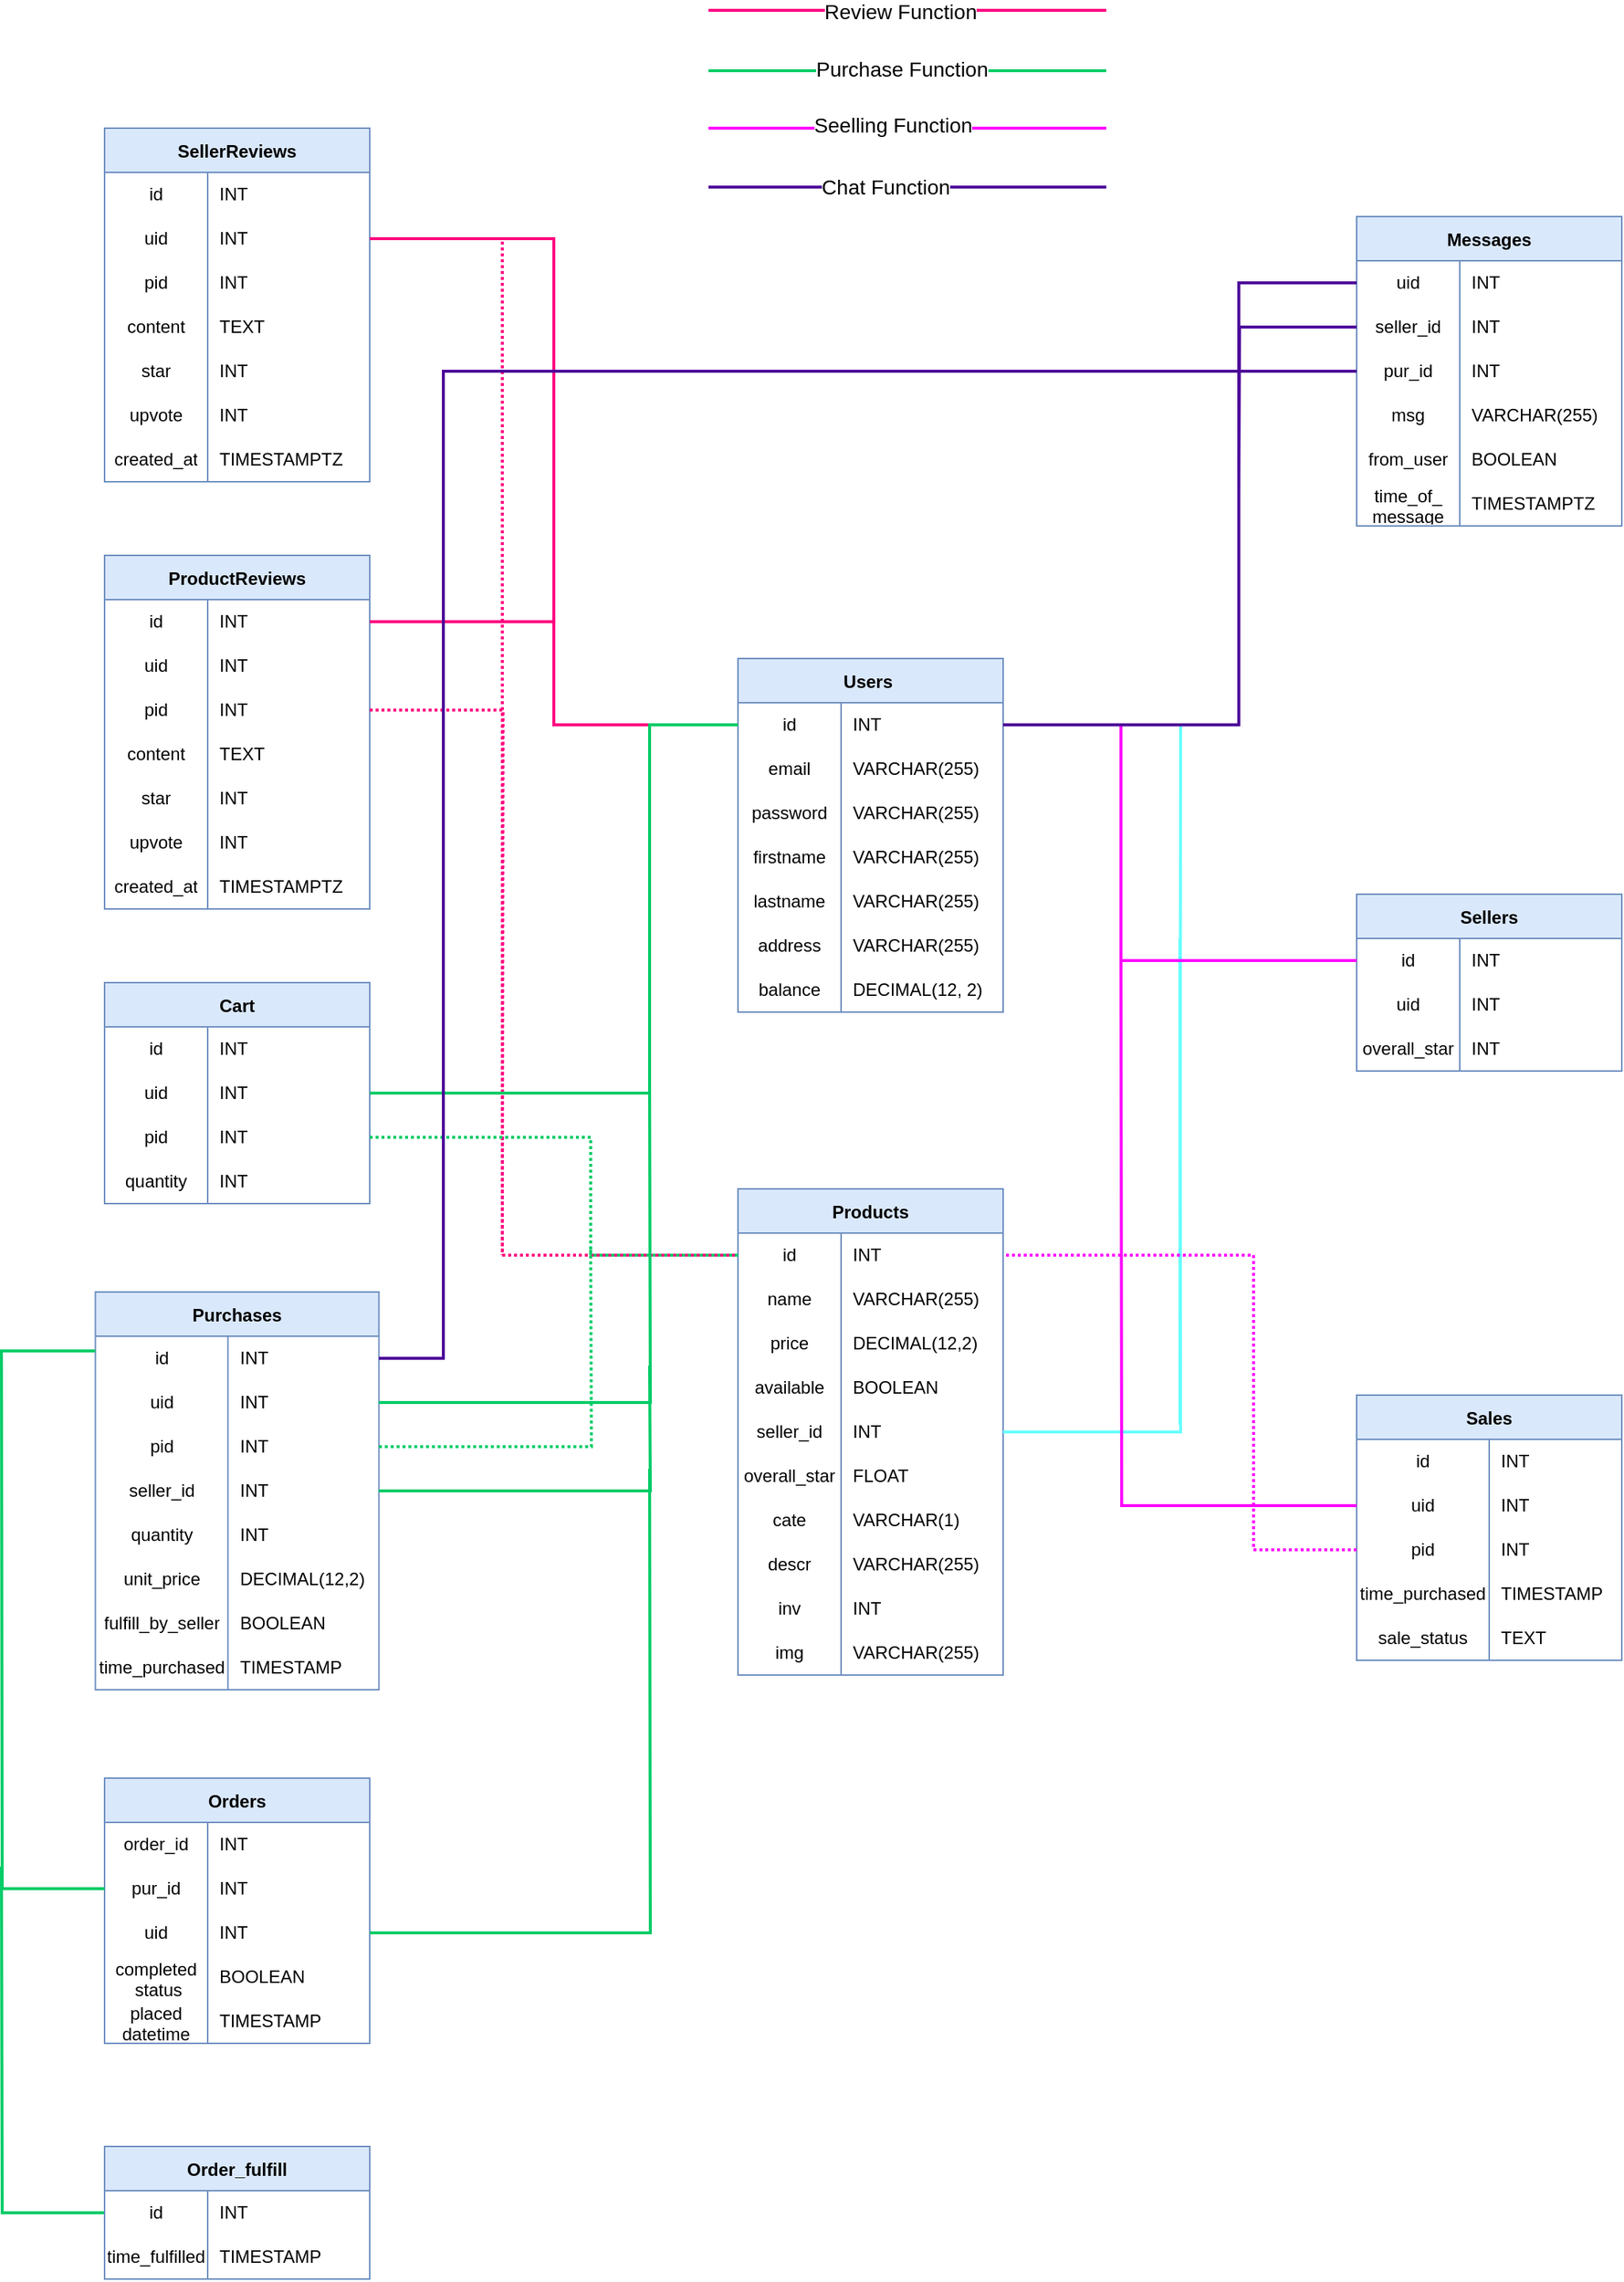 <mxfile version="17.4.4" type="device"><diagram id="ZaEdLcgg36gZG8djx-GC" name="Page-1"><mxGraphModel dx="834" dy="1678" grid="1" gridSize="10" guides="1" tooltips="1" connect="1" arrows="1" fold="1" page="1" pageScale="1" pageWidth="827" pageHeight="1169" math="0" shadow="0"><root><mxCell id="0"/><mxCell id="1" parent="0"/><mxCell id="hq9XPproRdsNltvNQofV-206" style="edgeStyle=orthogonalEdgeStyle;rounded=0;orthogonalLoop=1;jettySize=auto;html=1;endArrow=none;endFill=0;strokeWidth=2;strokeColor=#66FFFF;" parent="1" source="flQWHMRXKo0_DChCPyTn-27" edge="1"><mxGeometry relative="1" as="geometry"><mxPoint x="820" y="480" as="targetPoint"/></mxGeometry></mxCell><mxCell id="flQWHMRXKo0_DChCPyTn-26" value="Users " style="shape=table;startSize=30;container=1;collapsible=0;childLayout=tableLayout;fixedRows=1;rowLines=0;fontStyle=1;fillColor=#dae8fc;strokeColor=#6c8ebf;" parent="1" vertex="1"><mxGeometry x="520" y="-40" width="180" height="240" as="geometry"/></mxCell><mxCell id="flQWHMRXKo0_DChCPyTn-27" value="" style="shape=tableRow;horizontal=0;startSize=0;swimlaneHead=0;swimlaneBody=0;top=0;left=0;bottom=0;right=0;collapsible=0;dropTarget=0;fillColor=none;points=[[0,0.5],[1,0.5]];portConstraint=eastwest;" parent="flQWHMRXKo0_DChCPyTn-26" vertex="1"><mxGeometry y="30" width="180" height="30" as="geometry"/></mxCell><mxCell id="flQWHMRXKo0_DChCPyTn-28" value="id" style="shape=partialRectangle;html=1;whiteSpace=wrap;connectable=0;fillColor=none;top=0;left=0;bottom=0;right=0;overflow=hidden;pointerEvents=1;" parent="flQWHMRXKo0_DChCPyTn-27" vertex="1"><mxGeometry width="70" height="30" as="geometry"><mxRectangle width="70" height="30" as="alternateBounds"/></mxGeometry></mxCell><mxCell id="flQWHMRXKo0_DChCPyTn-29" value="INT&lt;span style=&quot;white-space: pre&quot;&gt;&#9;&lt;/span&gt;" style="shape=partialRectangle;html=1;whiteSpace=wrap;connectable=0;fillColor=none;top=0;left=0;bottom=0;right=0;align=left;spacingLeft=6;overflow=hidden;" parent="flQWHMRXKo0_DChCPyTn-27" vertex="1"><mxGeometry x="70" width="110" height="30" as="geometry"><mxRectangle width="110" height="30" as="alternateBounds"/></mxGeometry></mxCell><mxCell id="flQWHMRXKo0_DChCPyTn-30" value="" style="shape=tableRow;horizontal=0;startSize=0;swimlaneHead=0;swimlaneBody=0;top=0;left=0;bottom=0;right=0;collapsible=0;dropTarget=0;fillColor=none;points=[[0,0.5],[1,0.5]];portConstraint=eastwest;" parent="flQWHMRXKo0_DChCPyTn-26" vertex="1"><mxGeometry y="60" width="180" height="30" as="geometry"/></mxCell><mxCell id="flQWHMRXKo0_DChCPyTn-31" value="email" style="shape=partialRectangle;html=1;whiteSpace=wrap;connectable=0;fillColor=none;top=0;left=0;bottom=0;right=0;overflow=hidden;" parent="flQWHMRXKo0_DChCPyTn-30" vertex="1"><mxGeometry width="70" height="30" as="geometry"><mxRectangle width="70" height="30" as="alternateBounds"/></mxGeometry></mxCell><mxCell id="flQWHMRXKo0_DChCPyTn-32" value="VARCHAR(255)" style="shape=partialRectangle;html=1;whiteSpace=wrap;connectable=0;fillColor=none;top=0;left=0;bottom=0;right=0;align=left;spacingLeft=6;overflow=hidden;" parent="flQWHMRXKo0_DChCPyTn-30" vertex="1"><mxGeometry x="70" width="110" height="30" as="geometry"><mxRectangle width="110" height="30" as="alternateBounds"/></mxGeometry></mxCell><mxCell id="flQWHMRXKo0_DChCPyTn-33" value="" style="shape=tableRow;horizontal=0;startSize=0;swimlaneHead=0;swimlaneBody=0;top=0;left=0;bottom=0;right=0;collapsible=0;dropTarget=0;fillColor=none;points=[[0,0.5],[1,0.5]];portConstraint=eastwest;" parent="flQWHMRXKo0_DChCPyTn-26" vertex="1"><mxGeometry y="90" width="180" height="30" as="geometry"/></mxCell><mxCell id="flQWHMRXKo0_DChCPyTn-34" value="password" style="shape=partialRectangle;html=1;whiteSpace=wrap;connectable=0;fillColor=none;top=0;left=0;bottom=0;right=0;overflow=hidden;" parent="flQWHMRXKo0_DChCPyTn-33" vertex="1"><mxGeometry width="70" height="30" as="geometry"><mxRectangle width="70" height="30" as="alternateBounds"/></mxGeometry></mxCell><mxCell id="flQWHMRXKo0_DChCPyTn-35" value="VARCHAR(255)" style="shape=partialRectangle;html=1;whiteSpace=wrap;connectable=0;fillColor=none;top=0;left=0;bottom=0;right=0;align=left;spacingLeft=6;overflow=hidden;" parent="flQWHMRXKo0_DChCPyTn-33" vertex="1"><mxGeometry x="70" width="110" height="30" as="geometry"><mxRectangle width="110" height="30" as="alternateBounds"/></mxGeometry></mxCell><mxCell id="flQWHMRXKo0_DChCPyTn-36" style="shape=tableRow;horizontal=0;startSize=0;swimlaneHead=0;swimlaneBody=0;top=0;left=0;bottom=0;right=0;collapsible=0;dropTarget=0;fillColor=none;points=[[0,0.5],[1,0.5]];portConstraint=eastwest;" parent="flQWHMRXKo0_DChCPyTn-26" vertex="1"><mxGeometry y="120" width="180" height="30" as="geometry"/></mxCell><mxCell id="flQWHMRXKo0_DChCPyTn-37" value="firstname" style="shape=partialRectangle;html=1;whiteSpace=wrap;connectable=0;fillColor=none;top=0;left=0;bottom=0;right=0;overflow=hidden;" parent="flQWHMRXKo0_DChCPyTn-36" vertex="1"><mxGeometry width="70" height="30" as="geometry"><mxRectangle width="70" height="30" as="alternateBounds"/></mxGeometry></mxCell><mxCell id="flQWHMRXKo0_DChCPyTn-38" value="VARCHAR(255)" style="shape=partialRectangle;html=1;whiteSpace=wrap;connectable=0;fillColor=none;top=0;left=0;bottom=0;right=0;align=left;spacingLeft=6;overflow=hidden;" parent="flQWHMRXKo0_DChCPyTn-36" vertex="1"><mxGeometry x="70" width="110" height="30" as="geometry"><mxRectangle width="110" height="30" as="alternateBounds"/></mxGeometry></mxCell><mxCell id="flQWHMRXKo0_DChCPyTn-39" style="shape=tableRow;horizontal=0;startSize=0;swimlaneHead=0;swimlaneBody=0;top=0;left=0;bottom=0;right=0;collapsible=0;dropTarget=0;fillColor=none;points=[[0,0.5],[1,0.5]];portConstraint=eastwest;" parent="flQWHMRXKo0_DChCPyTn-26" vertex="1"><mxGeometry y="150" width="180" height="30" as="geometry"/></mxCell><mxCell id="flQWHMRXKo0_DChCPyTn-40" value="lastname" style="shape=partialRectangle;html=1;whiteSpace=wrap;connectable=0;fillColor=none;top=0;left=0;bottom=0;right=0;overflow=hidden;" parent="flQWHMRXKo0_DChCPyTn-39" vertex="1"><mxGeometry width="70" height="30" as="geometry"><mxRectangle width="70" height="30" as="alternateBounds"/></mxGeometry></mxCell><mxCell id="flQWHMRXKo0_DChCPyTn-41" value="VARCHAR(255)" style="shape=partialRectangle;html=1;whiteSpace=wrap;connectable=0;fillColor=none;top=0;left=0;bottom=0;right=0;align=left;spacingLeft=6;overflow=hidden;" parent="flQWHMRXKo0_DChCPyTn-39" vertex="1"><mxGeometry x="70" width="110" height="30" as="geometry"><mxRectangle width="110" height="30" as="alternateBounds"/></mxGeometry></mxCell><mxCell id="hq9XPproRdsNltvNQofV-63" style="shape=tableRow;horizontal=0;startSize=0;swimlaneHead=0;swimlaneBody=0;top=0;left=0;bottom=0;right=0;collapsible=0;dropTarget=0;fillColor=none;points=[[0,0.5],[1,0.5]];portConstraint=eastwest;" parent="flQWHMRXKo0_DChCPyTn-26" vertex="1"><mxGeometry y="180" width="180" height="30" as="geometry"/></mxCell><mxCell id="hq9XPproRdsNltvNQofV-64" value="address" style="shape=partialRectangle;html=1;whiteSpace=wrap;connectable=0;fillColor=none;top=0;left=0;bottom=0;right=0;overflow=hidden;" parent="hq9XPproRdsNltvNQofV-63" vertex="1"><mxGeometry width="70" height="30" as="geometry"><mxRectangle width="70" height="30" as="alternateBounds"/></mxGeometry></mxCell><mxCell id="hq9XPproRdsNltvNQofV-65" value="VARCHAR(255)" style="shape=partialRectangle;html=1;whiteSpace=wrap;connectable=0;fillColor=none;top=0;left=0;bottom=0;right=0;align=left;spacingLeft=6;overflow=hidden;" parent="hq9XPproRdsNltvNQofV-63" vertex="1"><mxGeometry x="70" width="110" height="30" as="geometry"><mxRectangle width="110" height="30" as="alternateBounds"/></mxGeometry></mxCell><mxCell id="hq9XPproRdsNltvNQofV-66" style="shape=tableRow;horizontal=0;startSize=0;swimlaneHead=0;swimlaneBody=0;top=0;left=0;bottom=0;right=0;collapsible=0;dropTarget=0;fillColor=none;points=[[0,0.5],[1,0.5]];portConstraint=eastwest;" parent="flQWHMRXKo0_DChCPyTn-26" vertex="1"><mxGeometry y="210" width="180" height="30" as="geometry"/></mxCell><mxCell id="hq9XPproRdsNltvNQofV-67" value="balance" style="shape=partialRectangle;html=1;whiteSpace=wrap;connectable=0;fillColor=none;top=0;left=0;bottom=0;right=0;overflow=hidden;" parent="hq9XPproRdsNltvNQofV-66" vertex="1"><mxGeometry width="70" height="30" as="geometry"><mxRectangle width="70" height="30" as="alternateBounds"/></mxGeometry></mxCell><mxCell id="hq9XPproRdsNltvNQofV-68" value="DECIMAL(12, 2)" style="shape=partialRectangle;html=1;whiteSpace=wrap;connectable=0;fillColor=none;top=0;left=0;bottom=0;right=0;align=left;spacingLeft=6;overflow=hidden;" parent="hq9XPproRdsNltvNQofV-66" vertex="1"><mxGeometry x="70" width="110" height="30" as="geometry"><mxRectangle width="110" height="30" as="alternateBounds"/></mxGeometry></mxCell><mxCell id="flQWHMRXKo0_DChCPyTn-52" value="Purchases" style="shape=table;startSize=30;container=1;collapsible=0;childLayout=tableLayout;fixedRows=1;rowLines=0;fontStyle=1;fillColor=#dae8fc;strokeColor=#6c8ebf;" parent="1" vertex="1"><mxGeometry x="83.75" y="390" width="192.5" height="270" as="geometry"/></mxCell><mxCell id="flQWHMRXKo0_DChCPyTn-53" value="" style="shape=tableRow;horizontal=0;startSize=0;swimlaneHead=0;swimlaneBody=0;top=0;left=0;bottom=0;right=0;collapsible=0;dropTarget=0;fillColor=none;points=[[0,0.5],[1,0.5]];portConstraint=eastwest;" parent="flQWHMRXKo0_DChCPyTn-52" vertex="1"><mxGeometry y="30" width="192.5" height="30" as="geometry"/></mxCell><mxCell id="flQWHMRXKo0_DChCPyTn-54" value="id" style="shape=partialRectangle;html=1;whiteSpace=wrap;connectable=0;fillColor=none;top=0;left=0;bottom=0;right=0;overflow=hidden;pointerEvents=1;" parent="flQWHMRXKo0_DChCPyTn-53" vertex="1"><mxGeometry width="90" height="30" as="geometry"><mxRectangle width="90" height="30" as="alternateBounds"/></mxGeometry></mxCell><mxCell id="flQWHMRXKo0_DChCPyTn-55" value="INT&lt;span style=&quot;white-space: pre&quot;&gt;&#9;&lt;/span&gt;" style="shape=partialRectangle;html=1;whiteSpace=wrap;connectable=0;fillColor=none;top=0;left=0;bottom=0;right=0;align=left;spacingLeft=6;overflow=hidden;" parent="flQWHMRXKo0_DChCPyTn-53" vertex="1"><mxGeometry x="90" width="103" height="30" as="geometry"><mxRectangle width="103" height="30" as="alternateBounds"/></mxGeometry></mxCell><mxCell id="flQWHMRXKo0_DChCPyTn-56" value="" style="shape=tableRow;horizontal=0;startSize=0;swimlaneHead=0;swimlaneBody=0;top=0;left=0;bottom=0;right=0;collapsible=0;dropTarget=0;fillColor=none;points=[[0,0.5],[1,0.5]];portConstraint=eastwest;" parent="flQWHMRXKo0_DChCPyTn-52" vertex="1"><mxGeometry y="60" width="192.5" height="30" as="geometry"/></mxCell><mxCell id="flQWHMRXKo0_DChCPyTn-57" value="uid" style="shape=partialRectangle;html=1;whiteSpace=wrap;connectable=0;fillColor=none;top=0;left=0;bottom=0;right=0;overflow=hidden;" parent="flQWHMRXKo0_DChCPyTn-56" vertex="1"><mxGeometry width="90" height="30" as="geometry"><mxRectangle width="90" height="30" as="alternateBounds"/></mxGeometry></mxCell><mxCell id="flQWHMRXKo0_DChCPyTn-58" value="INT" style="shape=partialRectangle;html=1;whiteSpace=wrap;connectable=0;fillColor=none;top=0;left=0;bottom=0;right=0;align=left;spacingLeft=6;overflow=hidden;" parent="flQWHMRXKo0_DChCPyTn-56" vertex="1"><mxGeometry x="90" width="103" height="30" as="geometry"><mxRectangle width="103" height="30" as="alternateBounds"/></mxGeometry></mxCell><mxCell id="flQWHMRXKo0_DChCPyTn-59" value="" style="shape=tableRow;horizontal=0;startSize=0;swimlaneHead=0;swimlaneBody=0;top=0;left=0;bottom=0;right=0;collapsible=0;dropTarget=0;fillColor=none;points=[[0,0.5],[1,0.5]];portConstraint=eastwest;" parent="flQWHMRXKo0_DChCPyTn-52" vertex="1"><mxGeometry y="90" width="192.5" height="30" as="geometry"/></mxCell><mxCell id="flQWHMRXKo0_DChCPyTn-60" value="pid" style="shape=partialRectangle;html=1;whiteSpace=wrap;connectable=0;fillColor=none;top=0;left=0;bottom=0;right=0;overflow=hidden;" parent="flQWHMRXKo0_DChCPyTn-59" vertex="1"><mxGeometry width="90" height="30" as="geometry"><mxRectangle width="90" height="30" as="alternateBounds"/></mxGeometry></mxCell><mxCell id="flQWHMRXKo0_DChCPyTn-61" value="INT" style="shape=partialRectangle;html=1;whiteSpace=wrap;connectable=0;fillColor=none;top=0;left=0;bottom=0;right=0;align=left;spacingLeft=6;overflow=hidden;" parent="flQWHMRXKo0_DChCPyTn-59" vertex="1"><mxGeometry x="90" width="103" height="30" as="geometry"><mxRectangle width="103" height="30" as="alternateBounds"/></mxGeometry></mxCell><mxCell id="flQWHMRXKo0_DChCPyTn-62" style="shape=tableRow;horizontal=0;startSize=0;swimlaneHead=0;swimlaneBody=0;top=0;left=0;bottom=0;right=0;collapsible=0;dropTarget=0;fillColor=none;points=[[0,0.5],[1,0.5]];portConstraint=eastwest;" parent="flQWHMRXKo0_DChCPyTn-52" vertex="1"><mxGeometry y="120" width="192.5" height="30" as="geometry"/></mxCell><mxCell id="flQWHMRXKo0_DChCPyTn-63" value="seller_id" style="shape=partialRectangle;html=1;whiteSpace=wrap;connectable=0;fillColor=none;top=0;left=0;bottom=0;right=0;overflow=hidden;" parent="flQWHMRXKo0_DChCPyTn-62" vertex="1"><mxGeometry width="90" height="30" as="geometry"><mxRectangle width="90" height="30" as="alternateBounds"/></mxGeometry></mxCell><mxCell id="flQWHMRXKo0_DChCPyTn-64" value="INT" style="shape=partialRectangle;html=1;whiteSpace=wrap;connectable=0;fillColor=none;top=0;left=0;bottom=0;right=0;align=left;spacingLeft=6;overflow=hidden;" parent="flQWHMRXKo0_DChCPyTn-62" vertex="1"><mxGeometry x="90" width="103" height="30" as="geometry"><mxRectangle width="103" height="30" as="alternateBounds"/></mxGeometry></mxCell><mxCell id="hq9XPproRdsNltvNQofV-87" style="shape=tableRow;horizontal=0;startSize=0;swimlaneHead=0;swimlaneBody=0;top=0;left=0;bottom=0;right=0;collapsible=0;dropTarget=0;fillColor=none;points=[[0,0.5],[1,0.5]];portConstraint=eastwest;" parent="flQWHMRXKo0_DChCPyTn-52" vertex="1"><mxGeometry y="150" width="192.5" height="30" as="geometry"/></mxCell><mxCell id="hq9XPproRdsNltvNQofV-88" value="quantity" style="shape=partialRectangle;html=1;whiteSpace=wrap;connectable=0;fillColor=none;top=0;left=0;bottom=0;right=0;overflow=hidden;" parent="hq9XPproRdsNltvNQofV-87" vertex="1"><mxGeometry width="90" height="30" as="geometry"><mxRectangle width="90" height="30" as="alternateBounds"/></mxGeometry></mxCell><mxCell id="hq9XPproRdsNltvNQofV-89" value="INT" style="shape=partialRectangle;html=1;whiteSpace=wrap;connectable=0;fillColor=none;top=0;left=0;bottom=0;right=0;align=left;spacingLeft=6;overflow=hidden;" parent="hq9XPproRdsNltvNQofV-87" vertex="1"><mxGeometry x="90" width="103" height="30" as="geometry"><mxRectangle width="103" height="30" as="alternateBounds"/></mxGeometry></mxCell><mxCell id="hq9XPproRdsNltvNQofV-90" style="shape=tableRow;horizontal=0;startSize=0;swimlaneHead=0;swimlaneBody=0;top=0;left=0;bottom=0;right=0;collapsible=0;dropTarget=0;fillColor=none;points=[[0,0.5],[1,0.5]];portConstraint=eastwest;" parent="flQWHMRXKo0_DChCPyTn-52" vertex="1"><mxGeometry y="180" width="192.5" height="30" as="geometry"/></mxCell><mxCell id="hq9XPproRdsNltvNQofV-91" value="unit_price" style="shape=partialRectangle;html=1;whiteSpace=wrap;connectable=0;fillColor=none;top=0;left=0;bottom=0;right=0;overflow=hidden;" parent="hq9XPproRdsNltvNQofV-90" vertex="1"><mxGeometry width="90" height="30" as="geometry"><mxRectangle width="90" height="30" as="alternateBounds"/></mxGeometry></mxCell><mxCell id="hq9XPproRdsNltvNQofV-92" value="DECIMAL(12,2)" style="shape=partialRectangle;html=1;whiteSpace=wrap;connectable=0;fillColor=none;top=0;left=0;bottom=0;right=0;align=left;spacingLeft=6;overflow=hidden;" parent="hq9XPproRdsNltvNQofV-90" vertex="1"><mxGeometry x="90" width="103" height="30" as="geometry"><mxRectangle width="103" height="30" as="alternateBounds"/></mxGeometry></mxCell><mxCell id="hq9XPproRdsNltvNQofV-93" style="shape=tableRow;horizontal=0;startSize=0;swimlaneHead=0;swimlaneBody=0;top=0;left=0;bottom=0;right=0;collapsible=0;dropTarget=0;fillColor=none;points=[[0,0.5],[1,0.5]];portConstraint=eastwest;" parent="flQWHMRXKo0_DChCPyTn-52" vertex="1"><mxGeometry y="210" width="192.5" height="30" as="geometry"/></mxCell><mxCell id="hq9XPproRdsNltvNQofV-94" value="fulfill_by_seller" style="shape=partialRectangle;html=1;whiteSpace=wrap;connectable=0;fillColor=none;top=0;left=0;bottom=0;right=0;overflow=hidden;" parent="hq9XPproRdsNltvNQofV-93" vertex="1"><mxGeometry width="90" height="30" as="geometry"><mxRectangle width="90" height="30" as="alternateBounds"/></mxGeometry></mxCell><mxCell id="hq9XPproRdsNltvNQofV-95" value="BOOLEAN" style="shape=partialRectangle;html=1;whiteSpace=wrap;connectable=0;fillColor=none;top=0;left=0;bottom=0;right=0;align=left;spacingLeft=6;overflow=hidden;" parent="hq9XPproRdsNltvNQofV-93" vertex="1"><mxGeometry x="90" width="103" height="30" as="geometry"><mxRectangle width="103" height="30" as="alternateBounds"/></mxGeometry></mxCell><mxCell id="hq9XPproRdsNltvNQofV-96" style="shape=tableRow;horizontal=0;startSize=0;swimlaneHead=0;swimlaneBody=0;top=0;left=0;bottom=0;right=0;collapsible=0;dropTarget=0;fillColor=none;points=[[0,0.5],[1,0.5]];portConstraint=eastwest;" parent="flQWHMRXKo0_DChCPyTn-52" vertex="1"><mxGeometry y="240" width="192.5" height="30" as="geometry"/></mxCell><mxCell id="hq9XPproRdsNltvNQofV-97" value="time_purchased" style="shape=partialRectangle;html=1;whiteSpace=wrap;connectable=0;fillColor=none;top=0;left=0;bottom=0;right=0;overflow=hidden;" parent="hq9XPproRdsNltvNQofV-96" vertex="1"><mxGeometry width="90" height="30" as="geometry"><mxRectangle width="90" height="30" as="alternateBounds"/></mxGeometry></mxCell><mxCell id="hq9XPproRdsNltvNQofV-98" value="TIMESTAMP" style="shape=partialRectangle;html=1;whiteSpace=wrap;connectable=0;fillColor=none;top=0;left=0;bottom=0;right=0;align=left;spacingLeft=6;overflow=hidden;" parent="hq9XPproRdsNltvNQofV-96" vertex="1"><mxGeometry x="90" width="103" height="30" as="geometry"><mxRectangle width="103" height="30" as="alternateBounds"/></mxGeometry></mxCell><mxCell id="flQWHMRXKo0_DChCPyTn-77" value="ProductReviews" style="shape=table;startSize=30;container=1;collapsible=0;childLayout=tableLayout;fixedRows=1;rowLines=0;fontStyle=1;fillColor=#dae8fc;strokeColor=#6c8ebf;" parent="1" vertex="1"><mxGeometry x="90" y="-110" width="180" height="240" as="geometry"/></mxCell><mxCell id="flQWHMRXKo0_DChCPyTn-78" value="" style="shape=tableRow;horizontal=0;startSize=0;swimlaneHead=0;swimlaneBody=0;top=0;left=0;bottom=0;right=0;collapsible=0;dropTarget=0;fillColor=none;points=[[0,0.5],[1,0.5]];portConstraint=eastwest;" parent="flQWHMRXKo0_DChCPyTn-77" vertex="1"><mxGeometry y="30" width="180" height="30" as="geometry"/></mxCell><mxCell id="flQWHMRXKo0_DChCPyTn-79" value="id" style="shape=partialRectangle;html=1;whiteSpace=wrap;connectable=0;fillColor=none;top=0;left=0;bottom=0;right=0;overflow=hidden;pointerEvents=1;" parent="flQWHMRXKo0_DChCPyTn-78" vertex="1"><mxGeometry width="70" height="30" as="geometry"><mxRectangle width="70" height="30" as="alternateBounds"/></mxGeometry></mxCell><mxCell id="flQWHMRXKo0_DChCPyTn-80" value="INT&lt;span style=&quot;white-space: pre&quot;&gt;&#9;&lt;/span&gt;" style="shape=partialRectangle;html=1;whiteSpace=wrap;connectable=0;fillColor=none;top=0;left=0;bottom=0;right=0;align=left;spacingLeft=6;overflow=hidden;" parent="flQWHMRXKo0_DChCPyTn-78" vertex="1"><mxGeometry x="70" width="110" height="30" as="geometry"><mxRectangle width="110" height="30" as="alternateBounds"/></mxGeometry></mxCell><mxCell id="flQWHMRXKo0_DChCPyTn-81" value="" style="shape=tableRow;horizontal=0;startSize=0;swimlaneHead=0;swimlaneBody=0;top=0;left=0;bottom=0;right=0;collapsible=0;dropTarget=0;fillColor=none;points=[[0,0.5],[1,0.5]];portConstraint=eastwest;" parent="flQWHMRXKo0_DChCPyTn-77" vertex="1"><mxGeometry y="60" width="180" height="30" as="geometry"/></mxCell><mxCell id="flQWHMRXKo0_DChCPyTn-82" value="uid" style="shape=partialRectangle;html=1;whiteSpace=wrap;connectable=0;fillColor=none;top=0;left=0;bottom=0;right=0;overflow=hidden;" parent="flQWHMRXKo0_DChCPyTn-81" vertex="1"><mxGeometry width="70" height="30" as="geometry"><mxRectangle width="70" height="30" as="alternateBounds"/></mxGeometry></mxCell><mxCell id="flQWHMRXKo0_DChCPyTn-83" value="INT" style="shape=partialRectangle;html=1;whiteSpace=wrap;connectable=0;fillColor=none;top=0;left=0;bottom=0;right=0;align=left;spacingLeft=6;overflow=hidden;" parent="flQWHMRXKo0_DChCPyTn-81" vertex="1"><mxGeometry x="70" width="110" height="30" as="geometry"><mxRectangle width="110" height="30" as="alternateBounds"/></mxGeometry></mxCell><mxCell id="flQWHMRXKo0_DChCPyTn-84" value="" style="shape=tableRow;horizontal=0;startSize=0;swimlaneHead=0;swimlaneBody=0;top=0;left=0;bottom=0;right=0;collapsible=0;dropTarget=0;fillColor=none;points=[[0,0.5],[1,0.5]];portConstraint=eastwest;" parent="flQWHMRXKo0_DChCPyTn-77" vertex="1"><mxGeometry y="90" width="180" height="30" as="geometry"/></mxCell><mxCell id="flQWHMRXKo0_DChCPyTn-85" value="pid" style="shape=partialRectangle;html=1;whiteSpace=wrap;connectable=0;fillColor=none;top=0;left=0;bottom=0;right=0;overflow=hidden;" parent="flQWHMRXKo0_DChCPyTn-84" vertex="1"><mxGeometry width="70" height="30" as="geometry"><mxRectangle width="70" height="30" as="alternateBounds"/></mxGeometry></mxCell><mxCell id="flQWHMRXKo0_DChCPyTn-86" value="INT" style="shape=partialRectangle;html=1;whiteSpace=wrap;connectable=0;fillColor=none;top=0;left=0;bottom=0;right=0;align=left;spacingLeft=6;overflow=hidden;" parent="flQWHMRXKo0_DChCPyTn-84" vertex="1"><mxGeometry x="70" width="110" height="30" as="geometry"><mxRectangle width="110" height="30" as="alternateBounds"/></mxGeometry></mxCell><mxCell id="flQWHMRXKo0_DChCPyTn-87" style="shape=tableRow;horizontal=0;startSize=0;swimlaneHead=0;swimlaneBody=0;top=0;left=0;bottom=0;right=0;collapsible=0;dropTarget=0;fillColor=none;points=[[0,0.5],[1,0.5]];portConstraint=eastwest;" parent="flQWHMRXKo0_DChCPyTn-77" vertex="1"><mxGeometry y="120" width="180" height="30" as="geometry"/></mxCell><mxCell id="flQWHMRXKo0_DChCPyTn-88" value="content" style="shape=partialRectangle;html=1;whiteSpace=wrap;connectable=0;fillColor=none;top=0;left=0;bottom=0;right=0;overflow=hidden;" parent="flQWHMRXKo0_DChCPyTn-87" vertex="1"><mxGeometry width="70" height="30" as="geometry"><mxRectangle width="70" height="30" as="alternateBounds"/></mxGeometry></mxCell><mxCell id="flQWHMRXKo0_DChCPyTn-89" value="TEXT" style="shape=partialRectangle;html=1;whiteSpace=wrap;connectable=0;fillColor=none;top=0;left=0;bottom=0;right=0;align=left;spacingLeft=6;overflow=hidden;" parent="flQWHMRXKo0_DChCPyTn-87" vertex="1"><mxGeometry x="70" width="110" height="30" as="geometry"><mxRectangle width="110" height="30" as="alternateBounds"/></mxGeometry></mxCell><mxCell id="hq9XPproRdsNltvNQofV-99" style="shape=tableRow;horizontal=0;startSize=0;swimlaneHead=0;swimlaneBody=0;top=0;left=0;bottom=0;right=0;collapsible=0;dropTarget=0;fillColor=none;points=[[0,0.5],[1,0.5]];portConstraint=eastwest;" parent="flQWHMRXKo0_DChCPyTn-77" vertex="1"><mxGeometry y="150" width="180" height="30" as="geometry"/></mxCell><mxCell id="hq9XPproRdsNltvNQofV-100" value="star" style="shape=partialRectangle;html=1;whiteSpace=wrap;connectable=0;fillColor=none;top=0;left=0;bottom=0;right=0;overflow=hidden;" parent="hq9XPproRdsNltvNQofV-99" vertex="1"><mxGeometry width="70" height="30" as="geometry"><mxRectangle width="70" height="30" as="alternateBounds"/></mxGeometry></mxCell><mxCell id="hq9XPproRdsNltvNQofV-101" value="INT" style="shape=partialRectangle;html=1;whiteSpace=wrap;connectable=0;fillColor=none;top=0;left=0;bottom=0;right=0;align=left;spacingLeft=6;overflow=hidden;" parent="hq9XPproRdsNltvNQofV-99" vertex="1"><mxGeometry x="70" width="110" height="30" as="geometry"><mxRectangle width="110" height="30" as="alternateBounds"/></mxGeometry></mxCell><mxCell id="hq9XPproRdsNltvNQofV-102" style="shape=tableRow;horizontal=0;startSize=0;swimlaneHead=0;swimlaneBody=0;top=0;left=0;bottom=0;right=0;collapsible=0;dropTarget=0;fillColor=none;points=[[0,0.5],[1,0.5]];portConstraint=eastwest;" parent="flQWHMRXKo0_DChCPyTn-77" vertex="1"><mxGeometry y="180" width="180" height="30" as="geometry"/></mxCell><mxCell id="hq9XPproRdsNltvNQofV-103" value="upvote" style="shape=partialRectangle;html=1;whiteSpace=wrap;connectable=0;fillColor=none;top=0;left=0;bottom=0;right=0;overflow=hidden;" parent="hq9XPproRdsNltvNQofV-102" vertex="1"><mxGeometry width="70" height="30" as="geometry"><mxRectangle width="70" height="30" as="alternateBounds"/></mxGeometry></mxCell><mxCell id="hq9XPproRdsNltvNQofV-104" value="INT" style="shape=partialRectangle;html=1;whiteSpace=wrap;connectable=0;fillColor=none;top=0;left=0;bottom=0;right=0;align=left;spacingLeft=6;overflow=hidden;" parent="hq9XPproRdsNltvNQofV-102" vertex="1"><mxGeometry x="70" width="110" height="30" as="geometry"><mxRectangle width="110" height="30" as="alternateBounds"/></mxGeometry></mxCell><mxCell id="hq9XPproRdsNltvNQofV-105" style="shape=tableRow;horizontal=0;startSize=0;swimlaneHead=0;swimlaneBody=0;top=0;left=0;bottom=0;right=0;collapsible=0;dropTarget=0;fillColor=none;points=[[0,0.5],[1,0.5]];portConstraint=eastwest;" parent="flQWHMRXKo0_DChCPyTn-77" vertex="1"><mxGeometry y="210" width="180" height="30" as="geometry"/></mxCell><mxCell id="hq9XPproRdsNltvNQofV-106" value="created_at" style="shape=partialRectangle;html=1;whiteSpace=wrap;connectable=0;fillColor=none;top=0;left=0;bottom=0;right=0;overflow=hidden;" parent="hq9XPproRdsNltvNQofV-105" vertex="1"><mxGeometry width="70" height="30" as="geometry"><mxRectangle width="70" height="30" as="alternateBounds"/></mxGeometry></mxCell><mxCell id="hq9XPproRdsNltvNQofV-107" value="TIMESTAMPTZ" style="shape=partialRectangle;html=1;whiteSpace=wrap;connectable=0;fillColor=none;top=0;left=0;bottom=0;right=0;align=left;spacingLeft=6;overflow=hidden;" parent="hq9XPproRdsNltvNQofV-105" vertex="1"><mxGeometry x="70" width="110" height="30" as="geometry"><mxRectangle width="110" height="30" as="alternateBounds"/></mxGeometry></mxCell><mxCell id="flQWHMRXKo0_DChCPyTn-125" value="Sellers" style="shape=table;startSize=30;container=1;collapsible=0;childLayout=tableLayout;fixedRows=1;rowLines=0;fontStyle=1;fillColor=#dae8fc;strokeColor=#6c8ebf;" parent="1" vertex="1"><mxGeometry x="940" y="120" width="180" height="120" as="geometry"/></mxCell><mxCell id="flQWHMRXKo0_DChCPyTn-126" value="" style="shape=tableRow;horizontal=0;startSize=0;swimlaneHead=0;swimlaneBody=0;top=0;left=0;bottom=0;right=0;collapsible=0;dropTarget=0;fillColor=none;points=[[0,0.5],[1,0.5]];portConstraint=eastwest;" parent="flQWHMRXKo0_DChCPyTn-125" vertex="1"><mxGeometry y="30" width="180" height="30" as="geometry"/></mxCell><mxCell id="flQWHMRXKo0_DChCPyTn-127" value="id" style="shape=partialRectangle;html=1;whiteSpace=wrap;connectable=0;fillColor=none;top=0;left=0;bottom=0;right=0;overflow=hidden;pointerEvents=1;" parent="flQWHMRXKo0_DChCPyTn-126" vertex="1"><mxGeometry width="70" height="30" as="geometry"><mxRectangle width="70" height="30" as="alternateBounds"/></mxGeometry></mxCell><mxCell id="flQWHMRXKo0_DChCPyTn-128" value="INT&lt;span style=&quot;white-space: pre&quot;&gt;&#9;&lt;/span&gt;" style="shape=partialRectangle;html=1;whiteSpace=wrap;connectable=0;fillColor=none;top=0;left=0;bottom=0;right=0;align=left;spacingLeft=6;overflow=hidden;" parent="flQWHMRXKo0_DChCPyTn-126" vertex="1"><mxGeometry x="70" width="110" height="30" as="geometry"><mxRectangle width="110" height="30" as="alternateBounds"/></mxGeometry></mxCell><mxCell id="flQWHMRXKo0_DChCPyTn-129" value="" style="shape=tableRow;horizontal=0;startSize=0;swimlaneHead=0;swimlaneBody=0;top=0;left=0;bottom=0;right=0;collapsible=0;dropTarget=0;fillColor=none;points=[[0,0.5],[1,0.5]];portConstraint=eastwest;" parent="flQWHMRXKo0_DChCPyTn-125" vertex="1"><mxGeometry y="60" width="180" height="30" as="geometry"/></mxCell><mxCell id="flQWHMRXKo0_DChCPyTn-130" value="uid" style="shape=partialRectangle;html=1;whiteSpace=wrap;connectable=0;fillColor=none;top=0;left=0;bottom=0;right=0;overflow=hidden;" parent="flQWHMRXKo0_DChCPyTn-129" vertex="1"><mxGeometry width="70" height="30" as="geometry"><mxRectangle width="70" height="30" as="alternateBounds"/></mxGeometry></mxCell><mxCell id="flQWHMRXKo0_DChCPyTn-131" value="INT" style="shape=partialRectangle;html=1;whiteSpace=wrap;connectable=0;fillColor=none;top=0;left=0;bottom=0;right=0;align=left;spacingLeft=6;overflow=hidden;" parent="flQWHMRXKo0_DChCPyTn-129" vertex="1"><mxGeometry x="70" width="110" height="30" as="geometry"><mxRectangle width="110" height="30" as="alternateBounds"/></mxGeometry></mxCell><mxCell id="hq9XPproRdsNltvNQofV-133" value="" style="shape=tableRow;horizontal=0;startSize=0;swimlaneHead=0;swimlaneBody=0;top=0;left=0;bottom=0;right=0;collapsible=0;dropTarget=0;fillColor=none;points=[[0,0.5],[1,0.5]];portConstraint=eastwest;" parent="flQWHMRXKo0_DChCPyTn-125" vertex="1"><mxGeometry y="90" width="180" height="30" as="geometry"/></mxCell><mxCell id="hq9XPproRdsNltvNQofV-134" value="overall_star" style="shape=partialRectangle;html=1;whiteSpace=wrap;connectable=0;fillColor=none;top=0;left=0;bottom=0;right=0;overflow=hidden;" parent="hq9XPproRdsNltvNQofV-133" vertex="1"><mxGeometry width="70" height="30" as="geometry"><mxRectangle width="70" height="30" as="alternateBounds"/></mxGeometry></mxCell><mxCell id="hq9XPproRdsNltvNQofV-135" value="INT" style="shape=partialRectangle;html=1;whiteSpace=wrap;connectable=0;fillColor=none;top=0;left=0;bottom=0;right=0;align=left;spacingLeft=6;overflow=hidden;" parent="hq9XPproRdsNltvNQofV-133" vertex="1"><mxGeometry x="70" width="110" height="30" as="geometry"><mxRectangle width="110" height="30" as="alternateBounds"/></mxGeometry></mxCell><mxCell id="flQWHMRXKo0_DChCPyTn-142" value="Products" style="shape=table;startSize=30;container=1;collapsible=0;childLayout=tableLayout;fixedRows=1;rowLines=0;fontStyle=1;fillColor=#dae8fc;strokeColor=#6c8ebf;" parent="1" vertex="1"><mxGeometry x="520" y="320" width="180" height="330" as="geometry"/></mxCell><mxCell id="flQWHMRXKo0_DChCPyTn-143" value="" style="shape=tableRow;horizontal=0;startSize=0;swimlaneHead=0;swimlaneBody=0;top=0;left=0;bottom=0;right=0;collapsible=0;dropTarget=0;fillColor=none;points=[[0,0.5],[1,0.5]];portConstraint=eastwest;" parent="flQWHMRXKo0_DChCPyTn-142" vertex="1"><mxGeometry y="30" width="180" height="30" as="geometry"/></mxCell><mxCell id="flQWHMRXKo0_DChCPyTn-144" value="id" style="shape=partialRectangle;html=1;whiteSpace=wrap;connectable=0;fillColor=none;top=0;left=0;bottom=0;right=0;overflow=hidden;pointerEvents=1;" parent="flQWHMRXKo0_DChCPyTn-143" vertex="1"><mxGeometry width="70" height="30" as="geometry"><mxRectangle width="70" height="30" as="alternateBounds"/></mxGeometry></mxCell><mxCell id="flQWHMRXKo0_DChCPyTn-145" value="INT&lt;span style=&quot;white-space: pre&quot;&gt;&#9;&lt;/span&gt;" style="shape=partialRectangle;html=1;whiteSpace=wrap;connectable=0;fillColor=none;top=0;left=0;bottom=0;right=0;align=left;spacingLeft=6;overflow=hidden;" parent="flQWHMRXKo0_DChCPyTn-143" vertex="1"><mxGeometry x="70" width="110" height="30" as="geometry"><mxRectangle width="110" height="30" as="alternateBounds"/></mxGeometry></mxCell><mxCell id="flQWHMRXKo0_DChCPyTn-146" value="" style="shape=tableRow;horizontal=0;startSize=0;swimlaneHead=0;swimlaneBody=0;top=0;left=0;bottom=0;right=0;collapsible=0;dropTarget=0;fillColor=none;points=[[0,0.5],[1,0.5]];portConstraint=eastwest;" parent="flQWHMRXKo0_DChCPyTn-142" vertex="1"><mxGeometry y="60" width="180" height="30" as="geometry"/></mxCell><mxCell id="flQWHMRXKo0_DChCPyTn-147" value="name" style="shape=partialRectangle;html=1;whiteSpace=wrap;connectable=0;fillColor=none;top=0;left=0;bottom=0;right=0;overflow=hidden;" parent="flQWHMRXKo0_DChCPyTn-146" vertex="1"><mxGeometry width="70" height="30" as="geometry"><mxRectangle width="70" height="30" as="alternateBounds"/></mxGeometry></mxCell><mxCell id="flQWHMRXKo0_DChCPyTn-148" value="VARCHAR(255)" style="shape=partialRectangle;html=1;whiteSpace=wrap;connectable=0;fillColor=none;top=0;left=0;bottom=0;right=0;align=left;spacingLeft=6;overflow=hidden;" parent="flQWHMRXKo0_DChCPyTn-146" vertex="1"><mxGeometry x="70" width="110" height="30" as="geometry"><mxRectangle width="110" height="30" as="alternateBounds"/></mxGeometry></mxCell><mxCell id="flQWHMRXKo0_DChCPyTn-149" value="" style="shape=tableRow;horizontal=0;startSize=0;swimlaneHead=0;swimlaneBody=0;top=0;left=0;bottom=0;right=0;collapsible=0;dropTarget=0;fillColor=none;points=[[0,0.5],[1,0.5]];portConstraint=eastwest;" parent="flQWHMRXKo0_DChCPyTn-142" vertex="1"><mxGeometry y="90" width="180" height="30" as="geometry"/></mxCell><mxCell id="flQWHMRXKo0_DChCPyTn-150" value="price" style="shape=partialRectangle;html=1;whiteSpace=wrap;connectable=0;fillColor=none;top=0;left=0;bottom=0;right=0;overflow=hidden;" parent="flQWHMRXKo0_DChCPyTn-149" vertex="1"><mxGeometry width="70" height="30" as="geometry"><mxRectangle width="70" height="30" as="alternateBounds"/></mxGeometry></mxCell><mxCell id="flQWHMRXKo0_DChCPyTn-151" value="DECIMAL(12,2)" style="shape=partialRectangle;html=1;whiteSpace=wrap;connectable=0;fillColor=none;top=0;left=0;bottom=0;right=0;align=left;spacingLeft=6;overflow=hidden;" parent="flQWHMRXKo0_DChCPyTn-149" vertex="1"><mxGeometry x="70" width="110" height="30" as="geometry"><mxRectangle width="110" height="30" as="alternateBounds"/></mxGeometry></mxCell><mxCell id="flQWHMRXKo0_DChCPyTn-152" style="shape=tableRow;horizontal=0;startSize=0;swimlaneHead=0;swimlaneBody=0;top=0;left=0;bottom=0;right=0;collapsible=0;dropTarget=0;fillColor=none;points=[[0,0.5],[1,0.5]];portConstraint=eastwest;" parent="flQWHMRXKo0_DChCPyTn-142" vertex="1"><mxGeometry y="120" width="180" height="30" as="geometry"/></mxCell><mxCell id="flQWHMRXKo0_DChCPyTn-153" value="available" style="shape=partialRectangle;html=1;whiteSpace=wrap;connectable=0;fillColor=none;top=0;left=0;bottom=0;right=0;overflow=hidden;" parent="flQWHMRXKo0_DChCPyTn-152" vertex="1"><mxGeometry width="70" height="30" as="geometry"><mxRectangle width="70" height="30" as="alternateBounds"/></mxGeometry></mxCell><mxCell id="flQWHMRXKo0_DChCPyTn-154" value="BOOLEAN" style="shape=partialRectangle;html=1;whiteSpace=wrap;connectable=0;fillColor=none;top=0;left=0;bottom=0;right=0;align=left;spacingLeft=6;overflow=hidden;" parent="flQWHMRXKo0_DChCPyTn-152" vertex="1"><mxGeometry x="70" width="110" height="30" as="geometry"><mxRectangle width="110" height="30" as="alternateBounds"/></mxGeometry></mxCell><mxCell id="flQWHMRXKo0_DChCPyTn-155" style="shape=tableRow;horizontal=0;startSize=0;swimlaneHead=0;swimlaneBody=0;top=0;left=0;bottom=0;right=0;collapsible=0;dropTarget=0;fillColor=none;points=[[0,0.5],[1,0.5]];portConstraint=eastwest;" parent="flQWHMRXKo0_DChCPyTn-142" vertex="1"><mxGeometry y="150" width="180" height="30" as="geometry"/></mxCell><mxCell id="flQWHMRXKo0_DChCPyTn-156" value="seller_id" style="shape=partialRectangle;html=1;whiteSpace=wrap;connectable=0;fillColor=none;top=0;left=0;bottom=0;right=0;overflow=hidden;" parent="flQWHMRXKo0_DChCPyTn-155" vertex="1"><mxGeometry width="70" height="30" as="geometry"><mxRectangle width="70" height="30" as="alternateBounds"/></mxGeometry></mxCell><mxCell id="flQWHMRXKo0_DChCPyTn-157" value="INT" style="shape=partialRectangle;html=1;whiteSpace=wrap;connectable=0;fillColor=none;top=0;left=0;bottom=0;right=0;align=left;spacingLeft=6;overflow=hidden;" parent="flQWHMRXKo0_DChCPyTn-155" vertex="1"><mxGeometry x="70" width="110" height="30" as="geometry"><mxRectangle width="110" height="30" as="alternateBounds"/></mxGeometry></mxCell><mxCell id="hq9XPproRdsNltvNQofV-69" style="shape=tableRow;horizontal=0;startSize=0;swimlaneHead=0;swimlaneBody=0;top=0;left=0;bottom=0;right=0;collapsible=0;dropTarget=0;fillColor=none;points=[[0,0.5],[1,0.5]];portConstraint=eastwest;" parent="flQWHMRXKo0_DChCPyTn-142" vertex="1"><mxGeometry y="180" width="180" height="30" as="geometry"/></mxCell><mxCell id="hq9XPproRdsNltvNQofV-70" value="overall_star" style="shape=partialRectangle;html=1;whiteSpace=wrap;connectable=0;fillColor=none;top=0;left=0;bottom=0;right=0;overflow=hidden;" parent="hq9XPproRdsNltvNQofV-69" vertex="1"><mxGeometry width="70" height="30" as="geometry"><mxRectangle width="70" height="30" as="alternateBounds"/></mxGeometry></mxCell><mxCell id="hq9XPproRdsNltvNQofV-71" value="FLOAT" style="shape=partialRectangle;html=1;whiteSpace=wrap;connectable=0;fillColor=none;top=0;left=0;bottom=0;right=0;align=left;spacingLeft=6;overflow=hidden;" parent="hq9XPproRdsNltvNQofV-69" vertex="1"><mxGeometry x="70" width="110" height="30" as="geometry"><mxRectangle width="110" height="30" as="alternateBounds"/></mxGeometry></mxCell><mxCell id="hq9XPproRdsNltvNQofV-72" style="shape=tableRow;horizontal=0;startSize=0;swimlaneHead=0;swimlaneBody=0;top=0;left=0;bottom=0;right=0;collapsible=0;dropTarget=0;fillColor=none;points=[[0,0.5],[1,0.5]];portConstraint=eastwest;" parent="flQWHMRXKo0_DChCPyTn-142" vertex="1"><mxGeometry y="210" width="180" height="30" as="geometry"/></mxCell><mxCell id="hq9XPproRdsNltvNQofV-73" value="cate" style="shape=partialRectangle;html=1;whiteSpace=wrap;connectable=0;fillColor=none;top=0;left=0;bottom=0;right=0;overflow=hidden;" parent="hq9XPproRdsNltvNQofV-72" vertex="1"><mxGeometry width="70" height="30" as="geometry"><mxRectangle width="70" height="30" as="alternateBounds"/></mxGeometry></mxCell><mxCell id="hq9XPproRdsNltvNQofV-74" value="VARCHAR(1)" style="shape=partialRectangle;html=1;whiteSpace=wrap;connectable=0;fillColor=none;top=0;left=0;bottom=0;right=0;align=left;spacingLeft=6;overflow=hidden;" parent="hq9XPproRdsNltvNQofV-72" vertex="1"><mxGeometry x="70" width="110" height="30" as="geometry"><mxRectangle width="110" height="30" as="alternateBounds"/></mxGeometry></mxCell><mxCell id="hq9XPproRdsNltvNQofV-75" style="shape=tableRow;horizontal=0;startSize=0;swimlaneHead=0;swimlaneBody=0;top=0;left=0;bottom=0;right=0;collapsible=0;dropTarget=0;fillColor=none;points=[[0,0.5],[1,0.5]];portConstraint=eastwest;" parent="flQWHMRXKo0_DChCPyTn-142" vertex="1"><mxGeometry y="240" width="180" height="30" as="geometry"/></mxCell><mxCell id="hq9XPproRdsNltvNQofV-76" value="descr" style="shape=partialRectangle;html=1;whiteSpace=wrap;connectable=0;fillColor=none;top=0;left=0;bottom=0;right=0;overflow=hidden;" parent="hq9XPproRdsNltvNQofV-75" vertex="1"><mxGeometry width="70" height="30" as="geometry"><mxRectangle width="70" height="30" as="alternateBounds"/></mxGeometry></mxCell><mxCell id="hq9XPproRdsNltvNQofV-77" value="VARCHAR(255)" style="shape=partialRectangle;html=1;whiteSpace=wrap;connectable=0;fillColor=none;top=0;left=0;bottom=0;right=0;align=left;spacingLeft=6;overflow=hidden;" parent="hq9XPproRdsNltvNQofV-75" vertex="1"><mxGeometry x="70" width="110" height="30" as="geometry"><mxRectangle width="110" height="30" as="alternateBounds"/></mxGeometry></mxCell><mxCell id="hq9XPproRdsNltvNQofV-78" style="shape=tableRow;horizontal=0;startSize=0;swimlaneHead=0;swimlaneBody=0;top=0;left=0;bottom=0;right=0;collapsible=0;dropTarget=0;fillColor=none;points=[[0,0.5],[1,0.5]];portConstraint=eastwest;" parent="flQWHMRXKo0_DChCPyTn-142" vertex="1"><mxGeometry y="270" width="180" height="30" as="geometry"/></mxCell><mxCell id="hq9XPproRdsNltvNQofV-79" value="inv" style="shape=partialRectangle;html=1;whiteSpace=wrap;connectable=0;fillColor=none;top=0;left=0;bottom=0;right=0;overflow=hidden;" parent="hq9XPproRdsNltvNQofV-78" vertex="1"><mxGeometry width="70" height="30" as="geometry"><mxRectangle width="70" height="30" as="alternateBounds"/></mxGeometry></mxCell><mxCell id="hq9XPproRdsNltvNQofV-80" value="INT" style="shape=partialRectangle;html=1;whiteSpace=wrap;connectable=0;fillColor=none;top=0;left=0;bottom=0;right=0;align=left;spacingLeft=6;overflow=hidden;" parent="hq9XPproRdsNltvNQofV-78" vertex="1"><mxGeometry x="70" width="110" height="30" as="geometry"><mxRectangle width="110" height="30" as="alternateBounds"/></mxGeometry></mxCell><mxCell id="hq9XPproRdsNltvNQofV-81" style="shape=tableRow;horizontal=0;startSize=0;swimlaneHead=0;swimlaneBody=0;top=0;left=0;bottom=0;right=0;collapsible=0;dropTarget=0;fillColor=none;points=[[0,0.5],[1,0.5]];portConstraint=eastwest;" parent="flQWHMRXKo0_DChCPyTn-142" vertex="1"><mxGeometry y="300" width="180" height="30" as="geometry"/></mxCell><mxCell id="hq9XPproRdsNltvNQofV-82" value="img" style="shape=partialRectangle;html=1;whiteSpace=wrap;connectable=0;fillColor=none;top=0;left=0;bottom=0;right=0;overflow=hidden;" parent="hq9XPproRdsNltvNQofV-81" vertex="1"><mxGeometry width="70" height="30" as="geometry"><mxRectangle width="70" height="30" as="alternateBounds"/></mxGeometry></mxCell><mxCell id="hq9XPproRdsNltvNQofV-83" value="VARCHAR(255)" style="shape=partialRectangle;html=1;whiteSpace=wrap;connectable=0;fillColor=none;top=0;left=0;bottom=0;right=0;align=left;spacingLeft=6;overflow=hidden;" parent="hq9XPproRdsNltvNQofV-81" vertex="1"><mxGeometry x="70" width="110" height="30" as="geometry"><mxRectangle width="110" height="30" as="alternateBounds"/></mxGeometry></mxCell><mxCell id="M1mzCz1GXoc56_Xy_-wA-2" value="Sales" style="shape=table;startSize=30;container=1;collapsible=0;childLayout=tableLayout;fixedRows=1;rowLines=0;fontStyle=1;fillColor=#dae8fc;strokeColor=#6c8ebf;" parent="1" vertex="1"><mxGeometry x="940" y="460" width="180" height="180" as="geometry"/></mxCell><mxCell id="M1mzCz1GXoc56_Xy_-wA-3" value="" style="shape=tableRow;horizontal=0;startSize=0;swimlaneHead=0;swimlaneBody=0;top=0;left=0;bottom=0;right=0;collapsible=0;dropTarget=0;fillColor=none;points=[[0,0.5],[1,0.5]];portConstraint=eastwest;" parent="M1mzCz1GXoc56_Xy_-wA-2" vertex="1"><mxGeometry y="30" width="180" height="30" as="geometry"/></mxCell><mxCell id="M1mzCz1GXoc56_Xy_-wA-4" value="id" style="shape=partialRectangle;html=1;whiteSpace=wrap;connectable=0;fillColor=none;top=0;left=0;bottom=0;right=0;overflow=hidden;pointerEvents=1;" parent="M1mzCz1GXoc56_Xy_-wA-3" vertex="1"><mxGeometry width="90" height="30" as="geometry"><mxRectangle width="90" height="30" as="alternateBounds"/></mxGeometry></mxCell><mxCell id="M1mzCz1GXoc56_Xy_-wA-5" value="INT&lt;span style=&quot;white-space: pre&quot;&gt;&#9;&lt;/span&gt;" style="shape=partialRectangle;html=1;whiteSpace=wrap;connectable=0;fillColor=none;top=0;left=0;bottom=0;right=0;align=left;spacingLeft=6;overflow=hidden;" parent="M1mzCz1GXoc56_Xy_-wA-3" vertex="1"><mxGeometry x="90" width="90" height="30" as="geometry"><mxRectangle width="90" height="30" as="alternateBounds"/></mxGeometry></mxCell><mxCell id="M1mzCz1GXoc56_Xy_-wA-6" value="" style="shape=tableRow;horizontal=0;startSize=0;swimlaneHead=0;swimlaneBody=0;top=0;left=0;bottom=0;right=0;collapsible=0;dropTarget=0;fillColor=none;points=[[0,0.5],[1,0.5]];portConstraint=eastwest;" parent="M1mzCz1GXoc56_Xy_-wA-2" vertex="1"><mxGeometry y="60" width="180" height="30" as="geometry"/></mxCell><mxCell id="M1mzCz1GXoc56_Xy_-wA-7" value="uid" style="shape=partialRectangle;html=1;whiteSpace=wrap;connectable=0;fillColor=none;top=0;left=0;bottom=0;right=0;overflow=hidden;" parent="M1mzCz1GXoc56_Xy_-wA-6" vertex="1"><mxGeometry width="90" height="30" as="geometry"><mxRectangle width="90" height="30" as="alternateBounds"/></mxGeometry></mxCell><mxCell id="M1mzCz1GXoc56_Xy_-wA-8" value="INT" style="shape=partialRectangle;html=1;whiteSpace=wrap;connectable=0;fillColor=none;top=0;left=0;bottom=0;right=0;align=left;spacingLeft=6;overflow=hidden;" parent="M1mzCz1GXoc56_Xy_-wA-6" vertex="1"><mxGeometry x="90" width="90" height="30" as="geometry"><mxRectangle width="90" height="30" as="alternateBounds"/></mxGeometry></mxCell><mxCell id="M1mzCz1GXoc56_Xy_-wA-9" value="" style="shape=tableRow;horizontal=0;startSize=0;swimlaneHead=0;swimlaneBody=0;top=0;left=0;bottom=0;right=0;collapsible=0;dropTarget=0;fillColor=none;points=[[0,0.5],[1,0.5]];portConstraint=eastwest;" parent="M1mzCz1GXoc56_Xy_-wA-2" vertex="1"><mxGeometry y="90" width="180" height="30" as="geometry"/></mxCell><mxCell id="M1mzCz1GXoc56_Xy_-wA-10" value="pid" style="shape=partialRectangle;html=1;whiteSpace=wrap;connectable=0;fillColor=none;top=0;left=0;bottom=0;right=0;overflow=hidden;" parent="M1mzCz1GXoc56_Xy_-wA-9" vertex="1"><mxGeometry width="90" height="30" as="geometry"><mxRectangle width="90" height="30" as="alternateBounds"/></mxGeometry></mxCell><mxCell id="M1mzCz1GXoc56_Xy_-wA-11" value="INT" style="shape=partialRectangle;html=1;whiteSpace=wrap;connectable=0;fillColor=none;top=0;left=0;bottom=0;right=0;align=left;spacingLeft=6;overflow=hidden;" parent="M1mzCz1GXoc56_Xy_-wA-9" vertex="1"><mxGeometry x="90" width="90" height="30" as="geometry"><mxRectangle width="90" height="30" as="alternateBounds"/></mxGeometry></mxCell><mxCell id="M1mzCz1GXoc56_Xy_-wA-12" style="shape=tableRow;horizontal=0;startSize=0;swimlaneHead=0;swimlaneBody=0;top=0;left=0;bottom=0;right=0;collapsible=0;dropTarget=0;fillColor=none;points=[[0,0.5],[1,0.5]];portConstraint=eastwest;" parent="M1mzCz1GXoc56_Xy_-wA-2" vertex="1"><mxGeometry y="120" width="180" height="30" as="geometry"/></mxCell><mxCell id="M1mzCz1GXoc56_Xy_-wA-13" value="time_purchased" style="shape=partialRectangle;html=1;whiteSpace=wrap;connectable=0;fillColor=none;top=0;left=0;bottom=0;right=0;overflow=hidden;" parent="M1mzCz1GXoc56_Xy_-wA-12" vertex="1"><mxGeometry width="90" height="30" as="geometry"><mxRectangle width="90" height="30" as="alternateBounds"/></mxGeometry></mxCell><mxCell id="M1mzCz1GXoc56_Xy_-wA-14" value="TIMESTAMP" style="shape=partialRectangle;html=1;whiteSpace=wrap;connectable=0;fillColor=none;top=0;left=0;bottom=0;right=0;align=left;spacingLeft=6;overflow=hidden;" parent="M1mzCz1GXoc56_Xy_-wA-12" vertex="1"><mxGeometry x="90" width="90" height="30" as="geometry"><mxRectangle width="90" height="30" as="alternateBounds"/></mxGeometry></mxCell><mxCell id="M1mzCz1GXoc56_Xy_-wA-15" style="shape=tableRow;horizontal=0;startSize=0;swimlaneHead=0;swimlaneBody=0;top=0;left=0;bottom=0;right=0;collapsible=0;dropTarget=0;fillColor=none;points=[[0,0.5],[1,0.5]];portConstraint=eastwest;" parent="M1mzCz1GXoc56_Xy_-wA-2" vertex="1"><mxGeometry y="150" width="180" height="30" as="geometry"/></mxCell><mxCell id="M1mzCz1GXoc56_Xy_-wA-16" value="sale_status" style="shape=partialRectangle;html=1;whiteSpace=wrap;connectable=0;fillColor=none;top=0;left=0;bottom=0;right=0;overflow=hidden;" parent="M1mzCz1GXoc56_Xy_-wA-15" vertex="1"><mxGeometry width="90" height="30" as="geometry"><mxRectangle width="90" height="30" as="alternateBounds"/></mxGeometry></mxCell><mxCell id="M1mzCz1GXoc56_Xy_-wA-17" value="TEXT" style="shape=partialRectangle;html=1;whiteSpace=wrap;connectable=0;fillColor=none;top=0;left=0;bottom=0;right=0;align=left;spacingLeft=6;overflow=hidden;" parent="M1mzCz1GXoc56_Xy_-wA-15" vertex="1"><mxGeometry x="90" width="90" height="30" as="geometry"><mxRectangle width="90" height="30" as="alternateBounds"/></mxGeometry></mxCell><mxCell id="hq9XPproRdsNltvNQofV-111" value="SellerReviews" style="shape=table;startSize=30;container=1;collapsible=0;childLayout=tableLayout;fixedRows=1;rowLines=0;fontStyle=1;fillColor=#dae8fc;strokeColor=#6c8ebf;" parent="1" vertex="1"><mxGeometry x="90" y="-400" width="180" height="240" as="geometry"/></mxCell><mxCell id="hq9XPproRdsNltvNQofV-112" value="" style="shape=tableRow;horizontal=0;startSize=0;swimlaneHead=0;swimlaneBody=0;top=0;left=0;bottom=0;right=0;collapsible=0;dropTarget=0;fillColor=none;points=[[0,0.5],[1,0.5]];portConstraint=eastwest;" parent="hq9XPproRdsNltvNQofV-111" vertex="1"><mxGeometry y="30" width="180" height="30" as="geometry"/></mxCell><mxCell id="hq9XPproRdsNltvNQofV-113" value="id" style="shape=partialRectangle;html=1;whiteSpace=wrap;connectable=0;fillColor=none;top=0;left=0;bottom=0;right=0;overflow=hidden;pointerEvents=1;" parent="hq9XPproRdsNltvNQofV-112" vertex="1"><mxGeometry width="70" height="30" as="geometry"><mxRectangle width="70" height="30" as="alternateBounds"/></mxGeometry></mxCell><mxCell id="hq9XPproRdsNltvNQofV-114" value="INT&lt;span style=&quot;white-space: pre&quot;&gt;&#9;&lt;/span&gt;" style="shape=partialRectangle;html=1;whiteSpace=wrap;connectable=0;fillColor=none;top=0;left=0;bottom=0;right=0;align=left;spacingLeft=6;overflow=hidden;" parent="hq9XPproRdsNltvNQofV-112" vertex="1"><mxGeometry x="70" width="110" height="30" as="geometry"><mxRectangle width="110" height="30" as="alternateBounds"/></mxGeometry></mxCell><mxCell id="hq9XPproRdsNltvNQofV-115" value="" style="shape=tableRow;horizontal=0;startSize=0;swimlaneHead=0;swimlaneBody=0;top=0;left=0;bottom=0;right=0;collapsible=0;dropTarget=0;fillColor=none;points=[[0,0.5],[1,0.5]];portConstraint=eastwest;" parent="hq9XPproRdsNltvNQofV-111" vertex="1"><mxGeometry y="60" width="180" height="30" as="geometry"/></mxCell><mxCell id="hq9XPproRdsNltvNQofV-116" value="uid" style="shape=partialRectangle;html=1;whiteSpace=wrap;connectable=0;fillColor=none;top=0;left=0;bottom=0;right=0;overflow=hidden;" parent="hq9XPproRdsNltvNQofV-115" vertex="1"><mxGeometry width="70" height="30" as="geometry"><mxRectangle width="70" height="30" as="alternateBounds"/></mxGeometry></mxCell><mxCell id="hq9XPproRdsNltvNQofV-117" value="INT" style="shape=partialRectangle;html=1;whiteSpace=wrap;connectable=0;fillColor=none;top=0;left=0;bottom=0;right=0;align=left;spacingLeft=6;overflow=hidden;" parent="hq9XPproRdsNltvNQofV-115" vertex="1"><mxGeometry x="70" width="110" height="30" as="geometry"><mxRectangle width="110" height="30" as="alternateBounds"/></mxGeometry></mxCell><mxCell id="hq9XPproRdsNltvNQofV-118" value="" style="shape=tableRow;horizontal=0;startSize=0;swimlaneHead=0;swimlaneBody=0;top=0;left=0;bottom=0;right=0;collapsible=0;dropTarget=0;fillColor=none;points=[[0,0.5],[1,0.5]];portConstraint=eastwest;" parent="hq9XPproRdsNltvNQofV-111" vertex="1"><mxGeometry y="90" width="180" height="30" as="geometry"/></mxCell><mxCell id="hq9XPproRdsNltvNQofV-119" value="pid" style="shape=partialRectangle;html=1;whiteSpace=wrap;connectable=0;fillColor=none;top=0;left=0;bottom=0;right=0;overflow=hidden;" parent="hq9XPproRdsNltvNQofV-118" vertex="1"><mxGeometry width="70" height="30" as="geometry"><mxRectangle width="70" height="30" as="alternateBounds"/></mxGeometry></mxCell><mxCell id="hq9XPproRdsNltvNQofV-120" value="INT" style="shape=partialRectangle;html=1;whiteSpace=wrap;connectable=0;fillColor=none;top=0;left=0;bottom=0;right=0;align=left;spacingLeft=6;overflow=hidden;" parent="hq9XPproRdsNltvNQofV-118" vertex="1"><mxGeometry x="70" width="110" height="30" as="geometry"><mxRectangle width="110" height="30" as="alternateBounds"/></mxGeometry></mxCell><mxCell id="hq9XPproRdsNltvNQofV-121" style="shape=tableRow;horizontal=0;startSize=0;swimlaneHead=0;swimlaneBody=0;top=0;left=0;bottom=0;right=0;collapsible=0;dropTarget=0;fillColor=none;points=[[0,0.5],[1,0.5]];portConstraint=eastwest;" parent="hq9XPproRdsNltvNQofV-111" vertex="1"><mxGeometry y="120" width="180" height="30" as="geometry"/></mxCell><mxCell id="hq9XPproRdsNltvNQofV-122" value="content" style="shape=partialRectangle;html=1;whiteSpace=wrap;connectable=0;fillColor=none;top=0;left=0;bottom=0;right=0;overflow=hidden;" parent="hq9XPproRdsNltvNQofV-121" vertex="1"><mxGeometry width="70" height="30" as="geometry"><mxRectangle width="70" height="30" as="alternateBounds"/></mxGeometry></mxCell><mxCell id="hq9XPproRdsNltvNQofV-123" value="TEXT" style="shape=partialRectangle;html=1;whiteSpace=wrap;connectable=0;fillColor=none;top=0;left=0;bottom=0;right=0;align=left;spacingLeft=6;overflow=hidden;" parent="hq9XPproRdsNltvNQofV-121" vertex="1"><mxGeometry x="70" width="110" height="30" as="geometry"><mxRectangle width="110" height="30" as="alternateBounds"/></mxGeometry></mxCell><mxCell id="hq9XPproRdsNltvNQofV-124" style="shape=tableRow;horizontal=0;startSize=0;swimlaneHead=0;swimlaneBody=0;top=0;left=0;bottom=0;right=0;collapsible=0;dropTarget=0;fillColor=none;points=[[0,0.5],[1,0.5]];portConstraint=eastwest;" parent="hq9XPproRdsNltvNQofV-111" vertex="1"><mxGeometry y="150" width="180" height="30" as="geometry"/></mxCell><mxCell id="hq9XPproRdsNltvNQofV-125" value="star" style="shape=partialRectangle;html=1;whiteSpace=wrap;connectable=0;fillColor=none;top=0;left=0;bottom=0;right=0;overflow=hidden;" parent="hq9XPproRdsNltvNQofV-124" vertex="1"><mxGeometry width="70" height="30" as="geometry"><mxRectangle width="70" height="30" as="alternateBounds"/></mxGeometry></mxCell><mxCell id="hq9XPproRdsNltvNQofV-126" value="INT" style="shape=partialRectangle;html=1;whiteSpace=wrap;connectable=0;fillColor=none;top=0;left=0;bottom=0;right=0;align=left;spacingLeft=6;overflow=hidden;" parent="hq9XPproRdsNltvNQofV-124" vertex="1"><mxGeometry x="70" width="110" height="30" as="geometry"><mxRectangle width="110" height="30" as="alternateBounds"/></mxGeometry></mxCell><mxCell id="hq9XPproRdsNltvNQofV-127" style="shape=tableRow;horizontal=0;startSize=0;swimlaneHead=0;swimlaneBody=0;top=0;left=0;bottom=0;right=0;collapsible=0;dropTarget=0;fillColor=none;points=[[0,0.5],[1,0.5]];portConstraint=eastwest;" parent="hq9XPproRdsNltvNQofV-111" vertex="1"><mxGeometry y="180" width="180" height="30" as="geometry"/></mxCell><mxCell id="hq9XPproRdsNltvNQofV-128" value="upvote" style="shape=partialRectangle;html=1;whiteSpace=wrap;connectable=0;fillColor=none;top=0;left=0;bottom=0;right=0;overflow=hidden;" parent="hq9XPproRdsNltvNQofV-127" vertex="1"><mxGeometry width="70" height="30" as="geometry"><mxRectangle width="70" height="30" as="alternateBounds"/></mxGeometry></mxCell><mxCell id="hq9XPproRdsNltvNQofV-129" value="INT" style="shape=partialRectangle;html=1;whiteSpace=wrap;connectable=0;fillColor=none;top=0;left=0;bottom=0;right=0;align=left;spacingLeft=6;overflow=hidden;" parent="hq9XPproRdsNltvNQofV-127" vertex="1"><mxGeometry x="70" width="110" height="30" as="geometry"><mxRectangle width="110" height="30" as="alternateBounds"/></mxGeometry></mxCell><mxCell id="hq9XPproRdsNltvNQofV-130" style="shape=tableRow;horizontal=0;startSize=0;swimlaneHead=0;swimlaneBody=0;top=0;left=0;bottom=0;right=0;collapsible=0;dropTarget=0;fillColor=none;points=[[0,0.5],[1,0.5]];portConstraint=eastwest;" parent="hq9XPproRdsNltvNQofV-111" vertex="1"><mxGeometry y="210" width="180" height="30" as="geometry"/></mxCell><mxCell id="hq9XPproRdsNltvNQofV-131" value="created_at" style="shape=partialRectangle;html=1;whiteSpace=wrap;connectable=0;fillColor=none;top=0;left=0;bottom=0;right=0;overflow=hidden;" parent="hq9XPproRdsNltvNQofV-130" vertex="1"><mxGeometry width="70" height="30" as="geometry"><mxRectangle width="70" height="30" as="alternateBounds"/></mxGeometry></mxCell><mxCell id="hq9XPproRdsNltvNQofV-132" value="TIMESTAMPTZ" style="shape=partialRectangle;html=1;whiteSpace=wrap;connectable=0;fillColor=none;top=0;left=0;bottom=0;right=0;align=left;spacingLeft=6;overflow=hidden;" parent="hq9XPproRdsNltvNQofV-130" vertex="1"><mxGeometry x="70" width="110" height="30" as="geometry"><mxRectangle width="110" height="30" as="alternateBounds"/></mxGeometry></mxCell><mxCell id="4IQG9KjTTWfOn5GcteBv-26" style="edgeStyle=orthogonalEdgeStyle;rounded=0;orthogonalLoop=1;jettySize=auto;html=1;endArrow=none;endFill=0;strokeColor=#00CC66;strokeWidth=2;" parent="1" source="hq9XPproRdsNltvNQofV-137" edge="1"><mxGeometry relative="1" as="geometry"><mxPoint x="20" y="780" as="targetPoint"/></mxGeometry></mxCell><mxCell id="hq9XPproRdsNltvNQofV-137" value="Order_fulfill" style="shape=table;startSize=30;container=1;collapsible=0;childLayout=tableLayout;fixedRows=1;rowLines=0;fontStyle=1;fillColor=#dae8fc;strokeColor=#6c8ebf;" parent="1" vertex="1"><mxGeometry x="90" y="970" width="180" height="90" as="geometry"/></mxCell><mxCell id="hq9XPproRdsNltvNQofV-138" value="" style="shape=tableRow;horizontal=0;startSize=0;swimlaneHead=0;swimlaneBody=0;top=0;left=0;bottom=0;right=0;collapsible=0;dropTarget=0;fillColor=none;points=[[0,0.5],[1,0.5]];portConstraint=eastwest;" parent="hq9XPproRdsNltvNQofV-137" vertex="1"><mxGeometry y="30" width="180" height="30" as="geometry"/></mxCell><mxCell id="hq9XPproRdsNltvNQofV-139" value="id" style="shape=partialRectangle;html=1;whiteSpace=wrap;connectable=0;fillColor=none;top=0;left=0;bottom=0;right=0;overflow=hidden;pointerEvents=1;" parent="hq9XPproRdsNltvNQofV-138" vertex="1"><mxGeometry width="70" height="30" as="geometry"><mxRectangle width="70" height="30" as="alternateBounds"/></mxGeometry></mxCell><mxCell id="hq9XPproRdsNltvNQofV-140" value="INT&lt;span style=&quot;white-space: pre&quot;&gt;&#9;&lt;/span&gt;" style="shape=partialRectangle;html=1;whiteSpace=wrap;connectable=0;fillColor=none;top=0;left=0;bottom=0;right=0;align=left;spacingLeft=6;overflow=hidden;" parent="hq9XPproRdsNltvNQofV-138" vertex="1"><mxGeometry x="70" width="110" height="30" as="geometry"><mxRectangle width="110" height="30" as="alternateBounds"/></mxGeometry></mxCell><mxCell id="hq9XPproRdsNltvNQofV-141" value="" style="shape=tableRow;horizontal=0;startSize=0;swimlaneHead=0;swimlaneBody=0;top=0;left=0;bottom=0;right=0;collapsible=0;dropTarget=0;fillColor=none;points=[[0,0.5],[1,0.5]];portConstraint=eastwest;" parent="hq9XPproRdsNltvNQofV-137" vertex="1"><mxGeometry y="60" width="180" height="30" as="geometry"/></mxCell><mxCell id="hq9XPproRdsNltvNQofV-142" value="time_fulfilled" style="shape=partialRectangle;html=1;whiteSpace=wrap;connectable=0;fillColor=none;top=0;left=0;bottom=0;right=0;overflow=hidden;" parent="hq9XPproRdsNltvNQofV-141" vertex="1"><mxGeometry width="70" height="30" as="geometry"><mxRectangle width="70" height="30" as="alternateBounds"/></mxGeometry></mxCell><mxCell id="hq9XPproRdsNltvNQofV-143" value="TIMESTAMP" style="shape=partialRectangle;html=1;whiteSpace=wrap;connectable=0;fillColor=none;top=0;left=0;bottom=0;right=0;align=left;spacingLeft=6;overflow=hidden;" parent="hq9XPproRdsNltvNQofV-141" vertex="1"><mxGeometry x="70" width="110" height="30" as="geometry"><mxRectangle width="110" height="30" as="alternateBounds"/></mxGeometry></mxCell><mxCell id="hq9XPproRdsNltvNQofV-147" value="Orders" style="shape=table;startSize=30;container=1;collapsible=0;childLayout=tableLayout;fixedRows=1;rowLines=0;fontStyle=1;fillColor=#dae8fc;strokeColor=#6c8ebf;" parent="1" vertex="1"><mxGeometry x="90" y="720" width="180" height="180" as="geometry"/></mxCell><mxCell id="hq9XPproRdsNltvNQofV-148" value="" style="shape=tableRow;horizontal=0;startSize=0;swimlaneHead=0;swimlaneBody=0;top=0;left=0;bottom=0;right=0;collapsible=0;dropTarget=0;fillColor=none;points=[[0,0.5],[1,0.5]];portConstraint=eastwest;" parent="hq9XPproRdsNltvNQofV-147" vertex="1"><mxGeometry y="30" width="180" height="30" as="geometry"/></mxCell><mxCell id="hq9XPproRdsNltvNQofV-149" value="order_id" style="shape=partialRectangle;html=1;whiteSpace=wrap;connectable=0;fillColor=none;top=0;left=0;bottom=0;right=0;overflow=hidden;pointerEvents=1;" parent="hq9XPproRdsNltvNQofV-148" vertex="1"><mxGeometry width="70" height="30" as="geometry"><mxRectangle width="70" height="30" as="alternateBounds"/></mxGeometry></mxCell><mxCell id="hq9XPproRdsNltvNQofV-150" value="INT&lt;span style=&quot;white-space: pre&quot;&gt;&#9;&lt;/span&gt;" style="shape=partialRectangle;html=1;whiteSpace=wrap;connectable=0;fillColor=none;top=0;left=0;bottom=0;right=0;align=left;spacingLeft=6;overflow=hidden;" parent="hq9XPproRdsNltvNQofV-148" vertex="1"><mxGeometry x="70" width="110" height="30" as="geometry"><mxRectangle width="110" height="30" as="alternateBounds"/></mxGeometry></mxCell><mxCell id="hq9XPproRdsNltvNQofV-151" value="" style="shape=tableRow;horizontal=0;startSize=0;swimlaneHead=0;swimlaneBody=0;top=0;left=0;bottom=0;right=0;collapsible=0;dropTarget=0;fillColor=none;points=[[0,0.5],[1,0.5]];portConstraint=eastwest;" parent="hq9XPproRdsNltvNQofV-147" vertex="1"><mxGeometry y="60" width="180" height="30" as="geometry"/></mxCell><mxCell id="hq9XPproRdsNltvNQofV-152" value="pur_id" style="shape=partialRectangle;html=1;whiteSpace=wrap;connectable=0;fillColor=none;top=0;left=0;bottom=0;right=0;overflow=hidden;" parent="hq9XPproRdsNltvNQofV-151" vertex="1"><mxGeometry width="70" height="30" as="geometry"><mxRectangle width="70" height="30" as="alternateBounds"/></mxGeometry></mxCell><mxCell id="hq9XPproRdsNltvNQofV-153" value="INT" style="shape=partialRectangle;html=1;whiteSpace=wrap;connectable=0;fillColor=none;top=0;left=0;bottom=0;right=0;align=left;spacingLeft=6;overflow=hidden;" parent="hq9XPproRdsNltvNQofV-151" vertex="1"><mxGeometry x="70" width="110" height="30" as="geometry"><mxRectangle width="110" height="30" as="alternateBounds"/></mxGeometry></mxCell><mxCell id="hq9XPproRdsNltvNQofV-155" value="" style="shape=tableRow;horizontal=0;startSize=0;swimlaneHead=0;swimlaneBody=0;top=0;left=0;bottom=0;right=0;collapsible=0;dropTarget=0;fillColor=none;points=[[0,0.5],[1,0.5]];portConstraint=eastwest;" parent="hq9XPproRdsNltvNQofV-147" vertex="1"><mxGeometry y="90" width="180" height="30" as="geometry"/></mxCell><mxCell id="hq9XPproRdsNltvNQofV-156" value="uid" style="shape=partialRectangle;html=1;whiteSpace=wrap;connectable=0;fillColor=none;top=0;left=0;bottom=0;right=0;overflow=hidden;" parent="hq9XPproRdsNltvNQofV-155" vertex="1"><mxGeometry width="70" height="30" as="geometry"><mxRectangle width="70" height="30" as="alternateBounds"/></mxGeometry></mxCell><mxCell id="hq9XPproRdsNltvNQofV-157" value="INT" style="shape=partialRectangle;html=1;whiteSpace=wrap;connectable=0;fillColor=none;top=0;left=0;bottom=0;right=0;align=left;spacingLeft=6;overflow=hidden;" parent="hq9XPproRdsNltvNQofV-155" vertex="1"><mxGeometry x="70" width="110" height="30" as="geometry"><mxRectangle width="110" height="30" as="alternateBounds"/></mxGeometry></mxCell><mxCell id="hq9XPproRdsNltvNQofV-158" value="" style="shape=tableRow;horizontal=0;startSize=0;swimlaneHead=0;swimlaneBody=0;top=0;left=0;bottom=0;right=0;collapsible=0;dropTarget=0;fillColor=none;points=[[0,0.5],[1,0.5]];portConstraint=eastwest;" parent="hq9XPproRdsNltvNQofV-147" vertex="1"><mxGeometry y="120" width="180" height="30" as="geometry"/></mxCell><mxCell id="hq9XPproRdsNltvNQofV-159" value="completed&lt;br&gt;_status&amp;nbsp;" style="shape=partialRectangle;html=1;whiteSpace=wrap;connectable=0;fillColor=none;top=0;left=0;bottom=0;right=0;overflow=hidden;" parent="hq9XPproRdsNltvNQofV-158" vertex="1"><mxGeometry width="70" height="30" as="geometry"><mxRectangle width="70" height="30" as="alternateBounds"/></mxGeometry></mxCell><mxCell id="hq9XPproRdsNltvNQofV-160" value="BOOLEAN" style="shape=partialRectangle;html=1;whiteSpace=wrap;connectable=0;fillColor=none;top=0;left=0;bottom=0;right=0;align=left;spacingLeft=6;overflow=hidden;" parent="hq9XPproRdsNltvNQofV-158" vertex="1"><mxGeometry x="70" width="110" height="30" as="geometry"><mxRectangle width="110" height="30" as="alternateBounds"/></mxGeometry></mxCell><mxCell id="hq9XPproRdsNltvNQofV-161" value="" style="shape=tableRow;horizontal=0;startSize=0;swimlaneHead=0;swimlaneBody=0;top=0;left=0;bottom=0;right=0;collapsible=0;dropTarget=0;fillColor=none;points=[[0,0.5],[1,0.5]];portConstraint=eastwest;" parent="hq9XPproRdsNltvNQofV-147" vertex="1"><mxGeometry y="150" width="180" height="30" as="geometry"/></mxCell><mxCell id="hq9XPproRdsNltvNQofV-162" value="placed&lt;br&gt;datetime" style="shape=partialRectangle;html=1;whiteSpace=wrap;connectable=0;fillColor=none;top=0;left=0;bottom=0;right=0;overflow=hidden;" parent="hq9XPproRdsNltvNQofV-161" vertex="1"><mxGeometry width="70" height="30" as="geometry"><mxRectangle width="70" height="30" as="alternateBounds"/></mxGeometry></mxCell><mxCell id="hq9XPproRdsNltvNQofV-163" value="TIMESTAMP" style="shape=partialRectangle;html=1;whiteSpace=wrap;connectable=0;fillColor=none;top=0;left=0;bottom=0;right=0;align=left;spacingLeft=6;overflow=hidden;" parent="hq9XPproRdsNltvNQofV-161" vertex="1"><mxGeometry x="70" width="110" height="30" as="geometry"><mxRectangle width="110" height="30" as="alternateBounds"/></mxGeometry></mxCell><mxCell id="hq9XPproRdsNltvNQofV-170" value="Cart" style="shape=table;startSize=30;container=1;collapsible=0;childLayout=tableLayout;fixedRows=1;rowLines=0;fontStyle=1;fillColor=#dae8fc;strokeColor=#6c8ebf;" parent="1" vertex="1"><mxGeometry x="90" y="180" width="180" height="150" as="geometry"/></mxCell><mxCell id="hq9XPproRdsNltvNQofV-171" value="" style="shape=tableRow;horizontal=0;startSize=0;swimlaneHead=0;swimlaneBody=0;top=0;left=0;bottom=0;right=0;collapsible=0;dropTarget=0;fillColor=none;points=[[0,0.5],[1,0.5]];portConstraint=eastwest;" parent="hq9XPproRdsNltvNQofV-170" vertex="1"><mxGeometry y="30" width="180" height="30" as="geometry"/></mxCell><mxCell id="hq9XPproRdsNltvNQofV-172" value="id" style="shape=partialRectangle;html=1;whiteSpace=wrap;connectable=0;fillColor=none;top=0;left=0;bottom=0;right=0;overflow=hidden;pointerEvents=1;" parent="hq9XPproRdsNltvNQofV-171" vertex="1"><mxGeometry width="70" height="30" as="geometry"><mxRectangle width="70" height="30" as="alternateBounds"/></mxGeometry></mxCell><mxCell id="hq9XPproRdsNltvNQofV-173" value="INT&lt;span style=&quot;white-space: pre&quot;&gt;&#9;&lt;/span&gt;" style="shape=partialRectangle;html=1;whiteSpace=wrap;connectable=0;fillColor=none;top=0;left=0;bottom=0;right=0;align=left;spacingLeft=6;overflow=hidden;" parent="hq9XPproRdsNltvNQofV-171" vertex="1"><mxGeometry x="70" width="110" height="30" as="geometry"><mxRectangle width="110" height="30" as="alternateBounds"/></mxGeometry></mxCell><mxCell id="hq9XPproRdsNltvNQofV-174" value="" style="shape=tableRow;horizontal=0;startSize=0;swimlaneHead=0;swimlaneBody=0;top=0;left=0;bottom=0;right=0;collapsible=0;dropTarget=0;fillColor=none;points=[[0,0.5],[1,0.5]];portConstraint=eastwest;" parent="hq9XPproRdsNltvNQofV-170" vertex="1"><mxGeometry y="60" width="180" height="30" as="geometry"/></mxCell><mxCell id="hq9XPproRdsNltvNQofV-175" value="uid" style="shape=partialRectangle;html=1;whiteSpace=wrap;connectable=0;fillColor=none;top=0;left=0;bottom=0;right=0;overflow=hidden;" parent="hq9XPproRdsNltvNQofV-174" vertex="1"><mxGeometry width="70" height="30" as="geometry"><mxRectangle width="70" height="30" as="alternateBounds"/></mxGeometry></mxCell><mxCell id="hq9XPproRdsNltvNQofV-176" value="INT" style="shape=partialRectangle;html=1;whiteSpace=wrap;connectable=0;fillColor=none;top=0;left=0;bottom=0;right=0;align=left;spacingLeft=6;overflow=hidden;" parent="hq9XPproRdsNltvNQofV-174" vertex="1"><mxGeometry x="70" width="110" height="30" as="geometry"><mxRectangle width="110" height="30" as="alternateBounds"/></mxGeometry></mxCell><mxCell id="hq9XPproRdsNltvNQofV-177" value="" style="shape=tableRow;horizontal=0;startSize=0;swimlaneHead=0;swimlaneBody=0;top=0;left=0;bottom=0;right=0;collapsible=0;dropTarget=0;fillColor=none;points=[[0,0.5],[1,0.5]];portConstraint=eastwest;" parent="hq9XPproRdsNltvNQofV-170" vertex="1"><mxGeometry y="90" width="180" height="30" as="geometry"/></mxCell><mxCell id="hq9XPproRdsNltvNQofV-178" value="pid" style="shape=partialRectangle;html=1;whiteSpace=wrap;connectable=0;fillColor=none;top=0;left=0;bottom=0;right=0;overflow=hidden;" parent="hq9XPproRdsNltvNQofV-177" vertex="1"><mxGeometry width="70" height="30" as="geometry"><mxRectangle width="70" height="30" as="alternateBounds"/></mxGeometry></mxCell><mxCell id="hq9XPproRdsNltvNQofV-179" value="INT" style="shape=partialRectangle;html=1;whiteSpace=wrap;connectable=0;fillColor=none;top=0;left=0;bottom=0;right=0;align=left;spacingLeft=6;overflow=hidden;" parent="hq9XPproRdsNltvNQofV-177" vertex="1"><mxGeometry x="70" width="110" height="30" as="geometry"><mxRectangle width="110" height="30" as="alternateBounds"/></mxGeometry></mxCell><mxCell id="hq9XPproRdsNltvNQofV-180" value="" style="shape=tableRow;horizontal=0;startSize=0;swimlaneHead=0;swimlaneBody=0;top=0;left=0;bottom=0;right=0;collapsible=0;dropTarget=0;fillColor=none;points=[[0,0.5],[1,0.5]];portConstraint=eastwest;" parent="hq9XPproRdsNltvNQofV-170" vertex="1"><mxGeometry y="120" width="180" height="30" as="geometry"/></mxCell><mxCell id="hq9XPproRdsNltvNQofV-181" value="quantity" style="shape=partialRectangle;html=1;whiteSpace=wrap;connectable=0;fillColor=none;top=0;left=0;bottom=0;right=0;overflow=hidden;" parent="hq9XPproRdsNltvNQofV-180" vertex="1"><mxGeometry width="70" height="30" as="geometry"><mxRectangle width="70" height="30" as="alternateBounds"/></mxGeometry></mxCell><mxCell id="hq9XPproRdsNltvNQofV-182" value="INT" style="shape=partialRectangle;html=1;whiteSpace=wrap;connectable=0;fillColor=none;top=0;left=0;bottom=0;right=0;align=left;spacingLeft=6;overflow=hidden;" parent="hq9XPproRdsNltvNQofV-180" vertex="1"><mxGeometry x="70" width="110" height="30" as="geometry"><mxRectangle width="110" height="30" as="alternateBounds"/></mxGeometry></mxCell><mxCell id="hq9XPproRdsNltvNQofV-186" value="Messages" style="shape=table;startSize=30;container=1;collapsible=0;childLayout=tableLayout;fixedRows=1;rowLines=0;fontStyle=1;fillColor=#dae8fc;strokeColor=#6c8ebf;" parent="1" vertex="1"><mxGeometry x="940" y="-340" width="180" height="210" as="geometry"/></mxCell><mxCell id="hq9XPproRdsNltvNQofV-187" value="" style="shape=tableRow;horizontal=0;startSize=0;swimlaneHead=0;swimlaneBody=0;top=0;left=0;bottom=0;right=0;collapsible=0;dropTarget=0;fillColor=none;points=[[0,0.5],[1,0.5]];portConstraint=eastwest;" parent="hq9XPproRdsNltvNQofV-186" vertex="1"><mxGeometry y="30" width="180" height="30" as="geometry"/></mxCell><mxCell id="hq9XPproRdsNltvNQofV-188" value="uid" style="shape=partialRectangle;html=1;whiteSpace=wrap;connectable=0;fillColor=none;top=0;left=0;bottom=0;right=0;overflow=hidden;pointerEvents=1;" parent="hq9XPproRdsNltvNQofV-187" vertex="1"><mxGeometry width="70" height="30" as="geometry"><mxRectangle width="70" height="30" as="alternateBounds"/></mxGeometry></mxCell><mxCell id="hq9XPproRdsNltvNQofV-189" value="INT&lt;span style=&quot;white-space: pre&quot;&gt;&#9;&lt;/span&gt;" style="shape=partialRectangle;html=1;whiteSpace=wrap;connectable=0;fillColor=none;top=0;left=0;bottom=0;right=0;align=left;spacingLeft=6;overflow=hidden;" parent="hq9XPproRdsNltvNQofV-187" vertex="1"><mxGeometry x="70" width="110" height="30" as="geometry"><mxRectangle width="110" height="30" as="alternateBounds"/></mxGeometry></mxCell><mxCell id="hq9XPproRdsNltvNQofV-190" value="" style="shape=tableRow;horizontal=0;startSize=0;swimlaneHead=0;swimlaneBody=0;top=0;left=0;bottom=0;right=0;collapsible=0;dropTarget=0;fillColor=none;points=[[0,0.5],[1,0.5]];portConstraint=eastwest;" parent="hq9XPproRdsNltvNQofV-186" vertex="1"><mxGeometry y="60" width="180" height="30" as="geometry"/></mxCell><mxCell id="hq9XPproRdsNltvNQofV-191" value="seller_id" style="shape=partialRectangle;html=1;whiteSpace=wrap;connectable=0;fillColor=none;top=0;left=0;bottom=0;right=0;overflow=hidden;" parent="hq9XPproRdsNltvNQofV-190" vertex="1"><mxGeometry width="70" height="30" as="geometry"><mxRectangle width="70" height="30" as="alternateBounds"/></mxGeometry></mxCell><mxCell id="hq9XPproRdsNltvNQofV-192" value="INT" style="shape=partialRectangle;html=1;whiteSpace=wrap;connectable=0;fillColor=none;top=0;left=0;bottom=0;right=0;align=left;spacingLeft=6;overflow=hidden;" parent="hq9XPproRdsNltvNQofV-190" vertex="1"><mxGeometry x="70" width="110" height="30" as="geometry"><mxRectangle width="110" height="30" as="alternateBounds"/></mxGeometry></mxCell><mxCell id="hq9XPproRdsNltvNQofV-193" value="" style="shape=tableRow;horizontal=0;startSize=0;swimlaneHead=0;swimlaneBody=0;top=0;left=0;bottom=0;right=0;collapsible=0;dropTarget=0;fillColor=none;points=[[0,0.5],[1,0.5]];portConstraint=eastwest;" parent="hq9XPproRdsNltvNQofV-186" vertex="1"><mxGeometry y="90" width="180" height="30" as="geometry"/></mxCell><mxCell id="hq9XPproRdsNltvNQofV-194" value="pur_id" style="shape=partialRectangle;html=1;whiteSpace=wrap;connectable=0;fillColor=none;top=0;left=0;bottom=0;right=0;overflow=hidden;" parent="hq9XPproRdsNltvNQofV-193" vertex="1"><mxGeometry width="70" height="30" as="geometry"><mxRectangle width="70" height="30" as="alternateBounds"/></mxGeometry></mxCell><mxCell id="hq9XPproRdsNltvNQofV-195" value="INT" style="shape=partialRectangle;html=1;whiteSpace=wrap;connectable=0;fillColor=none;top=0;left=0;bottom=0;right=0;align=left;spacingLeft=6;overflow=hidden;" parent="hq9XPproRdsNltvNQofV-193" vertex="1"><mxGeometry x="70" width="110" height="30" as="geometry"><mxRectangle width="110" height="30" as="alternateBounds"/></mxGeometry></mxCell><mxCell id="hq9XPproRdsNltvNQofV-196" value="" style="shape=tableRow;horizontal=0;startSize=0;swimlaneHead=0;swimlaneBody=0;top=0;left=0;bottom=0;right=0;collapsible=0;dropTarget=0;fillColor=none;points=[[0,0.5],[1,0.5]];portConstraint=eastwest;" parent="hq9XPproRdsNltvNQofV-186" vertex="1"><mxGeometry y="120" width="180" height="30" as="geometry"/></mxCell><mxCell id="hq9XPproRdsNltvNQofV-197" value="msg" style="shape=partialRectangle;html=1;whiteSpace=wrap;connectable=0;fillColor=none;top=0;left=0;bottom=0;right=0;overflow=hidden;" parent="hq9XPproRdsNltvNQofV-196" vertex="1"><mxGeometry width="70" height="30" as="geometry"><mxRectangle width="70" height="30" as="alternateBounds"/></mxGeometry></mxCell><mxCell id="hq9XPproRdsNltvNQofV-198" value="VARCHAR(255)" style="shape=partialRectangle;html=1;whiteSpace=wrap;connectable=0;fillColor=none;top=0;left=0;bottom=0;right=0;align=left;spacingLeft=6;overflow=hidden;" parent="hq9XPproRdsNltvNQofV-196" vertex="1"><mxGeometry x="70" width="110" height="30" as="geometry"><mxRectangle width="110" height="30" as="alternateBounds"/></mxGeometry></mxCell><mxCell id="hq9XPproRdsNltvNQofV-199" value="" style="shape=tableRow;horizontal=0;startSize=0;swimlaneHead=0;swimlaneBody=0;top=0;left=0;bottom=0;right=0;collapsible=0;dropTarget=0;fillColor=none;points=[[0,0.5],[1,0.5]];portConstraint=eastwest;" parent="hq9XPproRdsNltvNQofV-186" vertex="1"><mxGeometry y="150" width="180" height="30" as="geometry"/></mxCell><mxCell id="hq9XPproRdsNltvNQofV-200" value="from_user" style="shape=partialRectangle;html=1;whiteSpace=wrap;connectable=0;fillColor=none;top=0;left=0;bottom=0;right=0;overflow=hidden;" parent="hq9XPproRdsNltvNQofV-199" vertex="1"><mxGeometry width="70" height="30" as="geometry"><mxRectangle width="70" height="30" as="alternateBounds"/></mxGeometry></mxCell><mxCell id="hq9XPproRdsNltvNQofV-201" value="BOOLEAN" style="shape=partialRectangle;html=1;whiteSpace=wrap;connectable=0;fillColor=none;top=0;left=0;bottom=0;right=0;align=left;spacingLeft=6;overflow=hidden;" parent="hq9XPproRdsNltvNQofV-199" vertex="1"><mxGeometry x="70" width="110" height="30" as="geometry"><mxRectangle width="110" height="30" as="alternateBounds"/></mxGeometry></mxCell><mxCell id="hq9XPproRdsNltvNQofV-202" value="" style="shape=tableRow;horizontal=0;startSize=0;swimlaneHead=0;swimlaneBody=0;top=0;left=0;bottom=0;right=0;collapsible=0;dropTarget=0;fillColor=none;points=[[0,0.5],[1,0.5]];portConstraint=eastwest;" parent="hq9XPproRdsNltvNQofV-186" vertex="1"><mxGeometry y="180" width="180" height="30" as="geometry"/></mxCell><mxCell id="hq9XPproRdsNltvNQofV-203" value="time_of_&lt;br&gt;message" style="shape=partialRectangle;html=1;whiteSpace=wrap;connectable=0;fillColor=none;top=0;left=0;bottom=0;right=0;overflow=hidden;" parent="hq9XPproRdsNltvNQofV-202" vertex="1"><mxGeometry width="70" height="30" as="geometry"><mxRectangle width="70" height="30" as="alternateBounds"/></mxGeometry></mxCell><mxCell id="hq9XPproRdsNltvNQofV-204" value="TIMESTAMPTZ" style="shape=partialRectangle;html=1;whiteSpace=wrap;connectable=0;fillColor=none;top=0;left=0;bottom=0;right=0;align=left;spacingLeft=6;overflow=hidden;" parent="hq9XPproRdsNltvNQofV-202" vertex="1"><mxGeometry x="70" width="110" height="30" as="geometry"><mxRectangle width="110" height="30" as="alternateBounds"/></mxGeometry></mxCell><mxCell id="hq9XPproRdsNltvNQofV-207" style="edgeStyle=orthogonalEdgeStyle;rounded=0;orthogonalLoop=1;jettySize=auto;html=1;strokeWidth=2;strokeColor=#66FFFF;endArrow=none;endFill=0;" parent="1" source="flQWHMRXKo0_DChCPyTn-155" edge="1"><mxGeometry relative="1" as="geometry"><mxPoint x="820" y="150" as="targetPoint"/></mxGeometry></mxCell><mxCell id="4IQG9KjTTWfOn5GcteBv-1" style="edgeStyle=orthogonalEdgeStyle;rounded=0;orthogonalLoop=1;jettySize=auto;html=1;entryX=0;entryY=0.5;entryDx=0;entryDy=0;endArrow=none;endFill=0;strokeColor=#FF0080;strokeWidth=2;" parent="1" source="hq9XPproRdsNltvNQofV-115" target="flQWHMRXKo0_DChCPyTn-27" edge="1"><mxGeometry relative="1" as="geometry"/></mxCell><mxCell id="4IQG9KjTTWfOn5GcteBv-2" style="edgeStyle=orthogonalEdgeStyle;rounded=0;orthogonalLoop=1;jettySize=auto;html=1;exitX=1;exitY=0.5;exitDx=0;exitDy=0;entryX=0;entryY=0.5;entryDx=0;entryDy=0;endArrow=none;endFill=0;strokeColor=#FF0080;strokeWidth=2;dashed=1;dashPattern=1 1;" parent="1" source="hq9XPproRdsNltvNQofV-115" target="flQWHMRXKo0_DChCPyTn-143" edge="1"><mxGeometry relative="1" as="geometry"><Array as="points"><mxPoint x="360" y="-325"/><mxPoint x="360" y="365"/></Array></mxGeometry></mxCell><mxCell id="4IQG9KjTTWfOn5GcteBv-11" style="edgeStyle=orthogonalEdgeStyle;rounded=0;orthogonalLoop=1;jettySize=auto;html=1;endArrow=none;endFill=0;strokeColor=#FF0080;strokeWidth=2;" parent="1" source="flQWHMRXKo0_DChCPyTn-78" target="flQWHMRXKo0_DChCPyTn-27" edge="1"><mxGeometry relative="1" as="geometry"/></mxCell><mxCell id="4IQG9KjTTWfOn5GcteBv-12" style="edgeStyle=orthogonalEdgeStyle;rounded=0;orthogonalLoop=1;jettySize=auto;html=1;endArrow=none;endFill=0;strokeColor=#FF0080;strokeWidth=2;dashed=1;dashPattern=1 1;" parent="1" source="flQWHMRXKo0_DChCPyTn-84" edge="1"><mxGeometry relative="1" as="geometry"><mxPoint x="360" y="365" as="targetPoint"/></mxGeometry></mxCell><mxCell id="4IQG9KjTTWfOn5GcteBv-14" style="edgeStyle=orthogonalEdgeStyle;rounded=0;orthogonalLoop=1;jettySize=auto;html=1;entryX=0;entryY=0.5;entryDx=0;entryDy=0;endArrow=none;endFill=0;strokeColor=#00CC66;strokeWidth=2;" parent="1" source="hq9XPproRdsNltvNQofV-174" target="flQWHMRXKo0_DChCPyTn-27" edge="1"><mxGeometry relative="1" as="geometry"><Array as="points"><mxPoint x="460" y="255"/><mxPoint x="460" y="5"/></Array></mxGeometry></mxCell><mxCell id="4IQG9KjTTWfOn5GcteBv-15" style="edgeStyle=orthogonalEdgeStyle;rounded=0;orthogonalLoop=1;jettySize=auto;html=1;entryX=0;entryY=0.5;entryDx=0;entryDy=0;endArrow=none;endFill=0;strokeColor=#00CC66;strokeWidth=2;dashed=1;dashPattern=1 1;" parent="1" source="hq9XPproRdsNltvNQofV-177" target="flQWHMRXKo0_DChCPyTn-143" edge="1"><mxGeometry relative="1" as="geometry"><Array as="points"><mxPoint x="420" y="285"/><mxPoint x="420" y="365"/></Array></mxGeometry></mxCell><mxCell id="4IQG9KjTTWfOn5GcteBv-16" style="edgeStyle=orthogonalEdgeStyle;rounded=0;orthogonalLoop=1;jettySize=auto;html=1;endArrow=none;endFill=0;strokeColor=#00CC66;strokeWidth=2;" parent="1" source="flQWHMRXKo0_DChCPyTn-56" edge="1"><mxGeometry relative="1" as="geometry"><mxPoint x="460" y="250.0" as="targetPoint"/></mxGeometry></mxCell><mxCell id="4IQG9KjTTWfOn5GcteBv-17" style="edgeStyle=orthogonalEdgeStyle;rounded=0;orthogonalLoop=1;jettySize=auto;html=1;exitX=1;exitY=0.5;exitDx=0;exitDy=0;dashed=1;dashPattern=1 1;endArrow=none;endFill=0;strokeColor=#00CC66;strokeWidth=2;" parent="1" source="flQWHMRXKo0_DChCPyTn-59" edge="1"><mxGeometry relative="1" as="geometry"><mxPoint x="420" y="360" as="targetPoint"/></mxGeometry></mxCell><mxCell id="4IQG9KjTTWfOn5GcteBv-18" style="edgeStyle=orthogonalEdgeStyle;rounded=0;orthogonalLoop=1;jettySize=auto;html=1;exitX=1;exitY=0.5;exitDx=0;exitDy=0;endArrow=none;endFill=0;strokeColor=#00CC66;strokeWidth=2;" parent="1" source="flQWHMRXKo0_DChCPyTn-62" edge="1"><mxGeometry relative="1" as="geometry"><mxPoint x="460" y="440" as="targetPoint"/></mxGeometry></mxCell><mxCell id="4IQG9KjTTWfOn5GcteBv-19" style="edgeStyle=orthogonalEdgeStyle;rounded=0;orthogonalLoop=1;jettySize=auto;html=1;endArrow=none;endFill=0;strokeColor=#00CC66;strokeWidth=2;" parent="1" source="hq9XPproRdsNltvNQofV-155" edge="1"><mxGeometry relative="1" as="geometry"><mxPoint x="460" y="510" as="targetPoint"/></mxGeometry></mxCell><mxCell id="4IQG9KjTTWfOn5GcteBv-20" style="edgeStyle=orthogonalEdgeStyle;rounded=0;orthogonalLoop=1;jettySize=auto;html=1;endArrow=none;endFill=0;strokeColor=#00CC66;strokeWidth=2;" parent="1" source="hq9XPproRdsNltvNQofV-151" edge="1"><mxGeometry relative="1" as="geometry"><mxPoint x="20" y="430" as="targetPoint"/></mxGeometry></mxCell><mxCell id="4IQG9KjTTWfOn5GcteBv-21" style="edgeStyle=orthogonalEdgeStyle;rounded=0;orthogonalLoop=1;jettySize=auto;html=1;endArrow=none;endFill=0;strokeColor=#00CC66;strokeWidth=2;" parent="1" source="flQWHMRXKo0_DChCPyTn-53" edge="1"><mxGeometry relative="1" as="geometry"><mxPoint x="20" y="435" as="targetPoint"/><Array as="points"><mxPoint x="20" y="430"/></Array></mxGeometry></mxCell><mxCell id="4IQG9KjTTWfOn5GcteBv-23" style="edgeStyle=orthogonalEdgeStyle;rounded=0;orthogonalLoop=1;jettySize=auto;html=1;endArrow=none;endFill=0;strokeColor=#FF00FF;strokeWidth=2;" parent="1" source="M1mzCz1GXoc56_Xy_-wA-6" edge="1"><mxGeometry relative="1" as="geometry"><mxPoint x="780" y="160" as="targetPoint"/></mxGeometry></mxCell><mxCell id="4IQG9KjTTWfOn5GcteBv-24" style="edgeStyle=orthogonalEdgeStyle;rounded=0;orthogonalLoop=1;jettySize=auto;html=1;entryX=1;entryY=0.5;entryDx=0;entryDy=0;endArrow=none;endFill=0;strokeColor=#FF00FF;strokeWidth=2;dashed=1;dashPattern=1 1;" parent="1" source="M1mzCz1GXoc56_Xy_-wA-9" target="flQWHMRXKo0_DChCPyTn-143" edge="1"><mxGeometry relative="1" as="geometry"><Array as="points"><mxPoint x="870" y="565"/><mxPoint x="870" y="365"/></Array></mxGeometry></mxCell><mxCell id="4IQG9KjTTWfOn5GcteBv-27" style="edgeStyle=orthogonalEdgeStyle;rounded=0;orthogonalLoop=1;jettySize=auto;html=1;endArrow=none;endFill=0;strokeColor=#4C0099;strokeWidth=2;" parent="1" source="flQWHMRXKo0_DChCPyTn-53" target="hq9XPproRdsNltvNQofV-193" edge="1"><mxGeometry relative="1" as="geometry"><Array as="points"><mxPoint x="320" y="435"/><mxPoint x="320" y="-235"/></Array></mxGeometry></mxCell><mxCell id="4IQG9KjTTWfOn5GcteBv-28" style="edgeStyle=orthogonalEdgeStyle;rounded=0;orthogonalLoop=1;jettySize=auto;html=1;entryX=1;entryY=0.5;entryDx=0;entryDy=0;endArrow=none;endFill=0;strokeColor=#FF00FF;strokeWidth=2;" parent="1" source="flQWHMRXKo0_DChCPyTn-126" target="flQWHMRXKo0_DChCPyTn-27" edge="1"><mxGeometry relative="1" as="geometry"><Array as="points"><mxPoint x="780" y="165"/><mxPoint x="780" y="5"/></Array></mxGeometry></mxCell><mxCell id="4IQG9KjTTWfOn5GcteBv-33" style="edgeStyle=orthogonalEdgeStyle;rounded=0;orthogonalLoop=1;jettySize=auto;html=1;entryX=1;entryY=0.5;entryDx=0;entryDy=0;endArrow=none;endFill=0;strokeColor=#4C0099;strokeWidth=2;" parent="1" source="hq9XPproRdsNltvNQofV-187" target="flQWHMRXKo0_DChCPyTn-27" edge="1"><mxGeometry relative="1" as="geometry"><Array as="points"><mxPoint x="860" y="-295"/><mxPoint x="860" y="5"/></Array></mxGeometry></mxCell><mxCell id="4IQG9KjTTWfOn5GcteBv-34" style="edgeStyle=orthogonalEdgeStyle;rounded=0;orthogonalLoop=1;jettySize=auto;html=1;endArrow=none;endFill=0;strokeColor=#4C0099;strokeWidth=2;" parent="1" source="hq9XPproRdsNltvNQofV-190" edge="1"><mxGeometry relative="1" as="geometry"><mxPoint x="860" y="-150" as="targetPoint"/></mxGeometry></mxCell><mxCell id="vRBJmk5yO-wl2Ex3s93O-3" style="edgeStyle=orthogonalEdgeStyle;rounded=0;orthogonalLoop=1;jettySize=auto;html=1;endArrow=none;endFill=0;strokeColor=#FF0080;strokeWidth=2;" edge="1" parent="1"><mxGeometry relative="1" as="geometry"><mxPoint x="500" y="-480" as="sourcePoint"/><mxPoint x="770" y="-480" as="targetPoint"/></mxGeometry></mxCell><mxCell id="vRBJmk5yO-wl2Ex3s93O-6" value="Review Function" style="edgeLabel;html=1;align=center;verticalAlign=middle;resizable=0;points=[];fontSize=14;" vertex="1" connectable="0" parent="vRBJmk5yO-wl2Ex3s93O-3"><mxGeometry x="-0.229" y="-1" relative="1" as="geometry"><mxPoint x="26" as="offset"/></mxGeometry></mxCell><mxCell id="vRBJmk5yO-wl2Ex3s93O-11" style="edgeStyle=orthogonalEdgeStyle;rounded=0;orthogonalLoop=1;jettySize=auto;html=1;endArrow=none;endFill=0;strokeColor=#00CC66;strokeWidth=2;" edge="1" parent="1"><mxGeometry relative="1" as="geometry"><mxPoint x="500" y="-439" as="targetPoint"/><mxPoint x="770" y="-439" as="sourcePoint"/></mxGeometry></mxCell><mxCell id="vRBJmk5yO-wl2Ex3s93O-12" value="Purchase Function" style="edgeLabel;html=1;align=center;verticalAlign=middle;resizable=0;points=[];fontSize=14;" vertex="1" connectable="0" parent="vRBJmk5yO-wl2Ex3s93O-11"><mxGeometry x="0.087" y="-1" relative="1" as="geometry"><mxPoint x="7" as="offset"/></mxGeometry></mxCell><mxCell id="vRBJmk5yO-wl2Ex3s93O-13" style="edgeStyle=orthogonalEdgeStyle;rounded=0;orthogonalLoop=1;jettySize=auto;html=1;entryX=1;entryY=0.5;entryDx=0;entryDy=0;endArrow=none;endFill=0;strokeColor=#FF00FF;strokeWidth=2;" edge="1" parent="1"><mxGeometry relative="1" as="geometry"><Array as="points"><mxPoint x="590" y="-400"/></Array><mxPoint x="770" y="-400" as="sourcePoint"/><mxPoint x="500.0" y="-400" as="targetPoint"/></mxGeometry></mxCell><mxCell id="vRBJmk5yO-wl2Ex3s93O-14" value="Seelling Function" style="edgeLabel;html=1;align=center;verticalAlign=middle;resizable=0;points=[];fontSize=14;" vertex="1" connectable="0" parent="vRBJmk5yO-wl2Ex3s93O-13"><mxGeometry x="0.077" y="-2" relative="1" as="geometry"><mxPoint as="offset"/></mxGeometry></mxCell><mxCell id="vRBJmk5yO-wl2Ex3s93O-15" value="&lt;font style=&quot;font-size: 14px&quot;&gt;Chat Function&lt;/font&gt;" style="edgeStyle=orthogonalEdgeStyle;rounded=0;orthogonalLoop=1;jettySize=auto;html=1;endArrow=none;endFill=0;strokeColor=#4C0099;strokeWidth=2;" edge="1" parent="1"><mxGeometry x="0.111" relative="1" as="geometry"><Array as="points"><mxPoint x="640" y="-360"/><mxPoint x="640" y="-360"/></Array><mxPoint x="770" y="-360" as="sourcePoint"/><mxPoint x="500" y="-360" as="targetPoint"/><mxPoint as="offset"/></mxGeometry></mxCell></root></mxGraphModel></diagram></mxfile>